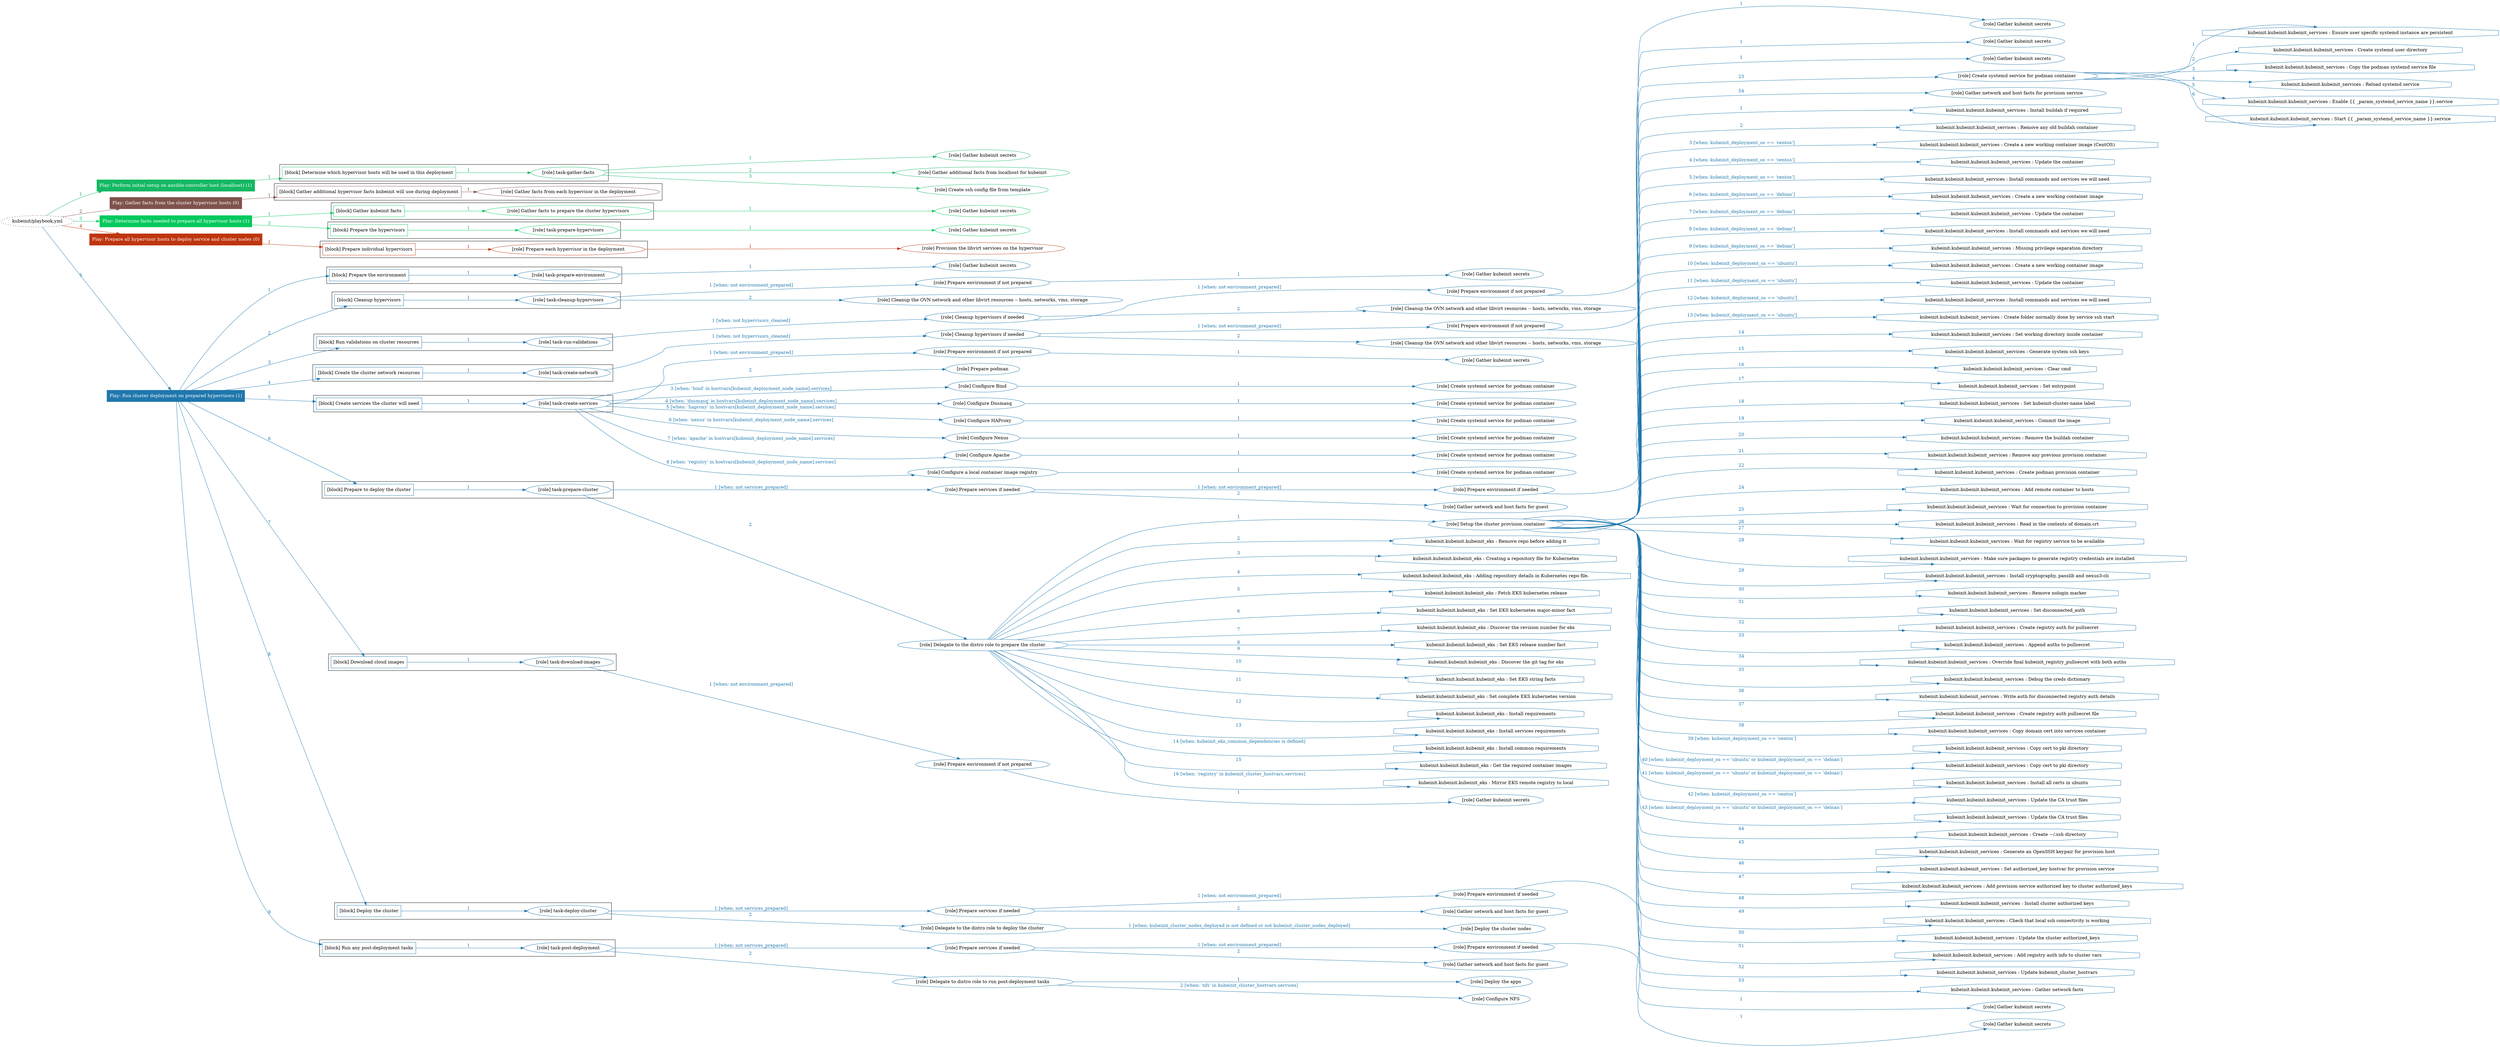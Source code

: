 digraph {
	graph [concentrate=true ordering=in rankdir=LR ratio=fill]
	edge [esep=5 sep=10]
	"kubeinit/playbook.yml" [URL="/home/runner/work/kubeinit/kubeinit/kubeinit/playbook.yml" id=playbook_6c6558c6 style=dotted]
	play_bfdd3cca [label="Play: Perform initial setup on ansible-controller host (localhost) (1)" URL="/home/runner/work/kubeinit/kubeinit/kubeinit/playbook.yml" color="#14b863" fontcolor="#ffffff" id=play_bfdd3cca shape=box style=filled tooltip=localhost]
	"kubeinit/playbook.yml" -> play_bfdd3cca [label="1 " color="#14b863" fontcolor="#14b863" id=edge_f150b1ae labeltooltip="1 " tooltip="1 "]
	subgraph "Gather kubeinit secrets" {
		role_b0319cf8 [label="[role] Gather kubeinit secrets" URL="/home/runner/.ansible/collections/ansible_collections/kubeinit/kubeinit/roles/kubeinit_prepare/tasks/build_hypervisors_group.yml" color="#14b863" id=role_b0319cf8 tooltip="Gather kubeinit secrets"]
	}
	subgraph "Gather additional facts from localhost for kubeinit" {
		role_6ba3cf99 [label="[role] Gather additional facts from localhost for kubeinit" URL="/home/runner/.ansible/collections/ansible_collections/kubeinit/kubeinit/roles/kubeinit_prepare/tasks/build_hypervisors_group.yml" color="#14b863" id=role_6ba3cf99 tooltip="Gather additional facts from localhost for kubeinit"]
	}
	subgraph "Create ssh config file from template" {
		role_2f372456 [label="[role] Create ssh config file from template" URL="/home/runner/.ansible/collections/ansible_collections/kubeinit/kubeinit/roles/kubeinit_prepare/tasks/build_hypervisors_group.yml" color="#14b863" id=role_2f372456 tooltip="Create ssh config file from template"]
	}
	subgraph "task-gather-facts" {
		role_e98e064c [label="[role] task-gather-facts" URL="/home/runner/work/kubeinit/kubeinit/kubeinit/playbook.yml" color="#14b863" id=role_e98e064c tooltip="task-gather-facts"]
		role_e98e064c -> role_b0319cf8 [label="1 " color="#14b863" fontcolor="#14b863" id=edge_11e2f8d9 labeltooltip="1 " tooltip="1 "]
		role_e98e064c -> role_6ba3cf99 [label="2 " color="#14b863" fontcolor="#14b863" id=edge_41de5121 labeltooltip="2 " tooltip="2 "]
		role_e98e064c -> role_2f372456 [label="3 " color="#14b863" fontcolor="#14b863" id=edge_1cc661a4 labeltooltip="3 " tooltip="3 "]
	}
	subgraph "Play: Perform initial setup on ansible-controller host (localhost) (1)" {
		play_bfdd3cca -> block_5dcab0a1 [label=1 color="#14b863" fontcolor="#14b863" id=edge_ff10682e labeltooltip=1 tooltip=1]
		subgraph cluster_block_5dcab0a1 {
			block_5dcab0a1 [label="[block] Determine which hypervisor hosts will be used in this deployment" URL="/home/runner/work/kubeinit/kubeinit/kubeinit/playbook.yml" color="#14b863" id=block_5dcab0a1 labeltooltip="Determine which hypervisor hosts will be used in this deployment" shape=box tooltip="Determine which hypervisor hosts will be used in this deployment"]
			block_5dcab0a1 -> role_e98e064c [label="1 " color="#14b863" fontcolor="#14b863" id=edge_c30c6b4e labeltooltip="1 " tooltip="1 "]
		}
	}
	play_3a121af6 [label="Play: Gather facts from the cluster hypervisor hosts (0)" URL="/home/runner/work/kubeinit/kubeinit/kubeinit/playbook.yml" color="#80524c" fontcolor="#ffffff" id=play_3a121af6 shape=box style=filled tooltip="Play: Gather facts from the cluster hypervisor hosts (0)"]
	"kubeinit/playbook.yml" -> play_3a121af6 [label="2 " color="#80524c" fontcolor="#80524c" id=edge_af00ea45 labeltooltip="2 " tooltip="2 "]
	subgraph "Gather facts from each hypervisor in the deployment" {
		role_88a287a9 [label="[role] Gather facts from each hypervisor in the deployment" URL="/home/runner/work/kubeinit/kubeinit/kubeinit/playbook.yml" color="#80524c" id=role_88a287a9 tooltip="Gather facts from each hypervisor in the deployment"]
	}
	subgraph "Play: Gather facts from the cluster hypervisor hosts (0)" {
		play_3a121af6 -> block_f827375c [label=1 color="#80524c" fontcolor="#80524c" id=edge_ab727936 labeltooltip=1 tooltip=1]
		subgraph cluster_block_f827375c {
			block_f827375c [label="[block] Gather additional hypervisor facts kubeinit will use during deployment" URL="/home/runner/work/kubeinit/kubeinit/kubeinit/playbook.yml" color="#80524c" id=block_f827375c labeltooltip="Gather additional hypervisor facts kubeinit will use during deployment" shape=box tooltip="Gather additional hypervisor facts kubeinit will use during deployment"]
			block_f827375c -> role_88a287a9 [label="1 " color="#80524c" fontcolor="#80524c" id=edge_3814cbdc labeltooltip="1 " tooltip="1 "]
		}
	}
	play_bbc77c27 [label="Play: Determine facts needed to prepare all hypervisor hosts (1)" URL="/home/runner/work/kubeinit/kubeinit/kubeinit/playbook.yml" color="#03c95d" fontcolor="#ffffff" id=play_bbc77c27 shape=box style=filled tooltip=localhost]
	"kubeinit/playbook.yml" -> play_bbc77c27 [label="3 " color="#03c95d" fontcolor="#03c95d" id=edge_6ce959c7 labeltooltip="3 " tooltip="3 "]
	subgraph "Gather kubeinit secrets" {
		role_771d43b4 [label="[role] Gather kubeinit secrets" URL="/home/runner/.ansible/collections/ansible_collections/kubeinit/kubeinit/roles/kubeinit_prepare/tasks/gather_kubeinit_facts.yml" color="#03c95d" id=role_771d43b4 tooltip="Gather kubeinit secrets"]
	}
	subgraph "Gather facts to prepare the cluster hypervisors" {
		role_30a2b13f [label="[role] Gather facts to prepare the cluster hypervisors" URL="/home/runner/work/kubeinit/kubeinit/kubeinit/playbook.yml" color="#03c95d" id=role_30a2b13f tooltip="Gather facts to prepare the cluster hypervisors"]
		role_30a2b13f -> role_771d43b4 [label="1 " color="#03c95d" fontcolor="#03c95d" id=edge_70bb219c labeltooltip="1 " tooltip="1 "]
	}
	subgraph "Gather kubeinit secrets" {
		role_435baf95 [label="[role] Gather kubeinit secrets" URL="/home/runner/.ansible/collections/ansible_collections/kubeinit/kubeinit/roles/kubeinit_prepare/tasks/gather_kubeinit_facts.yml" color="#03c95d" id=role_435baf95 tooltip="Gather kubeinit secrets"]
	}
	subgraph "task-prepare-hypervisors" {
		role_ad5db743 [label="[role] task-prepare-hypervisors" URL="/home/runner/work/kubeinit/kubeinit/kubeinit/playbook.yml" color="#03c95d" id=role_ad5db743 tooltip="task-prepare-hypervisors"]
		role_ad5db743 -> role_435baf95 [label="1 " color="#03c95d" fontcolor="#03c95d" id=edge_d85524aa labeltooltip="1 " tooltip="1 "]
	}
	subgraph "Play: Determine facts needed to prepare all hypervisor hosts (1)" {
		play_bbc77c27 -> block_360e3701 [label=1 color="#03c95d" fontcolor="#03c95d" id=edge_b077cfba labeltooltip=1 tooltip=1]
		subgraph cluster_block_360e3701 {
			block_360e3701 [label="[block] Gather kubeinit facts" URL="/home/runner/work/kubeinit/kubeinit/kubeinit/playbook.yml" color="#03c95d" id=block_360e3701 labeltooltip="Gather kubeinit facts" shape=box tooltip="Gather kubeinit facts"]
			block_360e3701 -> role_30a2b13f [label="1 " color="#03c95d" fontcolor="#03c95d" id=edge_77ddb6da labeltooltip="1 " tooltip="1 "]
		}
		play_bbc77c27 -> block_7dca29c7 [label=2 color="#03c95d" fontcolor="#03c95d" id=edge_339f92e1 labeltooltip=2 tooltip=2]
		subgraph cluster_block_7dca29c7 {
			block_7dca29c7 [label="[block] Prepare the hypervisors" URL="/home/runner/work/kubeinit/kubeinit/kubeinit/playbook.yml" color="#03c95d" id=block_7dca29c7 labeltooltip="Prepare the hypervisors" shape=box tooltip="Prepare the hypervisors"]
			block_7dca29c7 -> role_ad5db743 [label="1 " color="#03c95d" fontcolor="#03c95d" id=edge_a5d5b410 labeltooltip="1 " tooltip="1 "]
		}
	}
	play_e6e51615 [label="Play: Prepare all hypervisor hosts to deploy service and cluster nodes (0)" URL="/home/runner/work/kubeinit/kubeinit/kubeinit/playbook.yml" color="#be350e" fontcolor="#ffffff" id=play_e6e51615 shape=box style=filled tooltip="Play: Prepare all hypervisor hosts to deploy service and cluster nodes (0)"]
	"kubeinit/playbook.yml" -> play_e6e51615 [label="4 " color="#be350e" fontcolor="#be350e" id=edge_17252c5b labeltooltip="4 " tooltip="4 "]
	subgraph "Provision the libvirt services on the hypervisor" {
		role_32dc070a [label="[role] Provision the libvirt services on the hypervisor" URL="/home/runner/.ansible/collections/ansible_collections/kubeinit/kubeinit/roles/kubeinit_prepare/tasks/prepare_hypervisor.yml" color="#be350e" id=role_32dc070a tooltip="Provision the libvirt services on the hypervisor"]
	}
	subgraph "Prepare each hypervisor in the deployment" {
		role_26b54160 [label="[role] Prepare each hypervisor in the deployment" URL="/home/runner/work/kubeinit/kubeinit/kubeinit/playbook.yml" color="#be350e" id=role_26b54160 tooltip="Prepare each hypervisor in the deployment"]
		role_26b54160 -> role_32dc070a [label="1 " color="#be350e" fontcolor="#be350e" id=edge_7b1438ac labeltooltip="1 " tooltip="1 "]
	}
	subgraph "Play: Prepare all hypervisor hosts to deploy service and cluster nodes (0)" {
		play_e6e51615 -> block_aca89fb0 [label=1 color="#be350e" fontcolor="#be350e" id=edge_0ed49f6d labeltooltip=1 tooltip=1]
		subgraph cluster_block_aca89fb0 {
			block_aca89fb0 [label="[block] Prepare individual hypervisors" URL="/home/runner/work/kubeinit/kubeinit/kubeinit/playbook.yml" color="#be350e" id=block_aca89fb0 labeltooltip="Prepare individual hypervisors" shape=box tooltip="Prepare individual hypervisors"]
			block_aca89fb0 -> role_26b54160 [label="1 " color="#be350e" fontcolor="#be350e" id=edge_db368c93 labeltooltip="1 " tooltip="1 "]
		}
	}
	play_e8118871 [label="Play: Run cluster deployment on prepared hypervisors (1)" URL="/home/runner/work/kubeinit/kubeinit/kubeinit/playbook.yml" color="#1f77ad" fontcolor="#ffffff" id=play_e8118871 shape=box style=filled tooltip=localhost]
	"kubeinit/playbook.yml" -> play_e8118871 [label="5 " color="#1f77ad" fontcolor="#1f77ad" id=edge_6a05bb50 labeltooltip="5 " tooltip="5 "]
	subgraph "Gather kubeinit secrets" {
		role_422662ed [label="[role] Gather kubeinit secrets" URL="/home/runner/.ansible/collections/ansible_collections/kubeinit/kubeinit/roles/kubeinit_prepare/tasks/gather_kubeinit_facts.yml" color="#1f77ad" id=role_422662ed tooltip="Gather kubeinit secrets"]
	}
	subgraph "task-prepare-environment" {
		role_372f1e4e [label="[role] task-prepare-environment" URL="/home/runner/work/kubeinit/kubeinit/kubeinit/playbook.yml" color="#1f77ad" id=role_372f1e4e tooltip="task-prepare-environment"]
		role_372f1e4e -> role_422662ed [label="1 " color="#1f77ad" fontcolor="#1f77ad" id=edge_ab35deec labeltooltip="1 " tooltip="1 "]
	}
	subgraph "Gather kubeinit secrets" {
		role_6f9eb4fd [label="[role] Gather kubeinit secrets" URL="/home/runner/.ansible/collections/ansible_collections/kubeinit/kubeinit/roles/kubeinit_prepare/tasks/gather_kubeinit_facts.yml" color="#1f77ad" id=role_6f9eb4fd tooltip="Gather kubeinit secrets"]
	}
	subgraph "Prepare environment if not prepared" {
		role_b8e54e5c [label="[role] Prepare environment if not prepared" URL="/home/runner/.ansible/collections/ansible_collections/kubeinit/kubeinit/roles/kubeinit_prepare/tasks/cleanup_hypervisors.yml" color="#1f77ad" id=role_b8e54e5c tooltip="Prepare environment if not prepared"]
		role_b8e54e5c -> role_6f9eb4fd [label="1 " color="#1f77ad" fontcolor="#1f77ad" id=edge_b962029e labeltooltip="1 " tooltip="1 "]
	}
	subgraph "Cleanup the OVN network and other libvirt resources -- hosts, networks, vms, storage" {
		role_c71cf289 [label="[role] Cleanup the OVN network and other libvirt resources -- hosts, networks, vms, storage" URL="/home/runner/.ansible/collections/ansible_collections/kubeinit/kubeinit/roles/kubeinit_prepare/tasks/cleanup_hypervisors.yml" color="#1f77ad" id=role_c71cf289 tooltip="Cleanup the OVN network and other libvirt resources -- hosts, networks, vms, storage"]
	}
	subgraph "task-cleanup-hypervisors" {
		role_e1464794 [label="[role] task-cleanup-hypervisors" URL="/home/runner/work/kubeinit/kubeinit/kubeinit/playbook.yml" color="#1f77ad" id=role_e1464794 tooltip="task-cleanup-hypervisors"]
		role_e1464794 -> role_b8e54e5c [label="1 [when: not environment_prepared]" color="#1f77ad" fontcolor="#1f77ad" id=edge_c1e5fab1 labeltooltip="1 [when: not environment_prepared]" tooltip="1 [when: not environment_prepared]"]
		role_e1464794 -> role_c71cf289 [label="2 " color="#1f77ad" fontcolor="#1f77ad" id=edge_63bc1435 labeltooltip="2 " tooltip="2 "]
	}
	subgraph "Gather kubeinit secrets" {
		role_b983d553 [label="[role] Gather kubeinit secrets" URL="/home/runner/.ansible/collections/ansible_collections/kubeinit/kubeinit/roles/kubeinit_prepare/tasks/gather_kubeinit_facts.yml" color="#1f77ad" id=role_b983d553 tooltip="Gather kubeinit secrets"]
	}
	subgraph "Prepare environment if not prepared" {
		role_4a1cb2c7 [label="[role] Prepare environment if not prepared" URL="/home/runner/.ansible/collections/ansible_collections/kubeinit/kubeinit/roles/kubeinit_prepare/tasks/cleanup_hypervisors.yml" color="#1f77ad" id=role_4a1cb2c7 tooltip="Prepare environment if not prepared"]
		role_4a1cb2c7 -> role_b983d553 [label="1 " color="#1f77ad" fontcolor="#1f77ad" id=edge_4a30d587 labeltooltip="1 " tooltip="1 "]
	}
	subgraph "Cleanup the OVN network and other libvirt resources -- hosts, networks, vms, storage" {
		role_a9423753 [label="[role] Cleanup the OVN network and other libvirt resources -- hosts, networks, vms, storage" URL="/home/runner/.ansible/collections/ansible_collections/kubeinit/kubeinit/roles/kubeinit_prepare/tasks/cleanup_hypervisors.yml" color="#1f77ad" id=role_a9423753 tooltip="Cleanup the OVN network and other libvirt resources -- hosts, networks, vms, storage"]
	}
	subgraph "Cleanup hypervisors if needed" {
		role_d2b2a847 [label="[role] Cleanup hypervisors if needed" URL="/home/runner/.ansible/collections/ansible_collections/kubeinit/kubeinit/roles/kubeinit_validations/tasks/main.yml" color="#1f77ad" id=role_d2b2a847 tooltip="Cleanup hypervisors if needed"]
		role_d2b2a847 -> role_4a1cb2c7 [label="1 [when: not environment_prepared]" color="#1f77ad" fontcolor="#1f77ad" id=edge_e61808e9 labeltooltip="1 [when: not environment_prepared]" tooltip="1 [when: not environment_prepared]"]
		role_d2b2a847 -> role_a9423753 [label="2 " color="#1f77ad" fontcolor="#1f77ad" id=edge_afd1a5f0 labeltooltip="2 " tooltip="2 "]
	}
	subgraph "task-run-validations" {
		role_89075641 [label="[role] task-run-validations" URL="/home/runner/work/kubeinit/kubeinit/kubeinit/playbook.yml" color="#1f77ad" id=role_89075641 tooltip="task-run-validations"]
		role_89075641 -> role_d2b2a847 [label="1 [when: not hypervisors_cleaned]" color="#1f77ad" fontcolor="#1f77ad" id=edge_256caa9a labeltooltip="1 [when: not hypervisors_cleaned]" tooltip="1 [when: not hypervisors_cleaned]"]
	}
	subgraph "Gather kubeinit secrets" {
		role_cd84a2bc [label="[role] Gather kubeinit secrets" URL="/home/runner/.ansible/collections/ansible_collections/kubeinit/kubeinit/roles/kubeinit_prepare/tasks/gather_kubeinit_facts.yml" color="#1f77ad" id=role_cd84a2bc tooltip="Gather kubeinit secrets"]
	}
	subgraph "Prepare environment if not prepared" {
		role_feda5e63 [label="[role] Prepare environment if not prepared" URL="/home/runner/.ansible/collections/ansible_collections/kubeinit/kubeinit/roles/kubeinit_prepare/tasks/cleanup_hypervisors.yml" color="#1f77ad" id=role_feda5e63 tooltip="Prepare environment if not prepared"]
		role_feda5e63 -> role_cd84a2bc [label="1 " color="#1f77ad" fontcolor="#1f77ad" id=edge_81359afa labeltooltip="1 " tooltip="1 "]
	}
	subgraph "Cleanup the OVN network and other libvirt resources -- hosts, networks, vms, storage" {
		role_72cc54d4 [label="[role] Cleanup the OVN network and other libvirt resources -- hosts, networks, vms, storage" URL="/home/runner/.ansible/collections/ansible_collections/kubeinit/kubeinit/roles/kubeinit_prepare/tasks/cleanup_hypervisors.yml" color="#1f77ad" id=role_72cc54d4 tooltip="Cleanup the OVN network and other libvirt resources -- hosts, networks, vms, storage"]
	}
	subgraph "Cleanup hypervisors if needed" {
		role_1683244e [label="[role] Cleanup hypervisors if needed" URL="/home/runner/.ansible/collections/ansible_collections/kubeinit/kubeinit/roles/kubeinit_libvirt/tasks/create_network.yml" color="#1f77ad" id=role_1683244e tooltip="Cleanup hypervisors if needed"]
		role_1683244e -> role_feda5e63 [label="1 [when: not environment_prepared]" color="#1f77ad" fontcolor="#1f77ad" id=edge_b25bb79e labeltooltip="1 [when: not environment_prepared]" tooltip="1 [when: not environment_prepared]"]
		role_1683244e -> role_72cc54d4 [label="2 " color="#1f77ad" fontcolor="#1f77ad" id=edge_86e4a051 labeltooltip="2 " tooltip="2 "]
	}
	subgraph "task-create-network" {
		role_766ee636 [label="[role] task-create-network" URL="/home/runner/work/kubeinit/kubeinit/kubeinit/playbook.yml" color="#1f77ad" id=role_766ee636 tooltip="task-create-network"]
		role_766ee636 -> role_1683244e [label="1 [when: not hypervisors_cleaned]" color="#1f77ad" fontcolor="#1f77ad" id=edge_e149ab10 labeltooltip="1 [when: not hypervisors_cleaned]" tooltip="1 [when: not hypervisors_cleaned]"]
	}
	subgraph "Gather kubeinit secrets" {
		role_f05bb343 [label="[role] Gather kubeinit secrets" URL="/home/runner/.ansible/collections/ansible_collections/kubeinit/kubeinit/roles/kubeinit_prepare/tasks/gather_kubeinit_facts.yml" color="#1f77ad" id=role_f05bb343 tooltip="Gather kubeinit secrets"]
	}
	subgraph "Prepare environment if not prepared" {
		role_44a4fa1e [label="[role] Prepare environment if not prepared" URL="/home/runner/.ansible/collections/ansible_collections/kubeinit/kubeinit/roles/kubeinit_services/tasks/main.yml" color="#1f77ad" id=role_44a4fa1e tooltip="Prepare environment if not prepared"]
		role_44a4fa1e -> role_f05bb343 [label="1 " color="#1f77ad" fontcolor="#1f77ad" id=edge_a355651f labeltooltip="1 " tooltip="1 "]
	}
	subgraph "Prepare podman" {
		role_523bba6a [label="[role] Prepare podman" URL="/home/runner/.ansible/collections/ansible_collections/kubeinit/kubeinit/roles/kubeinit_services/tasks/00_create_service_pod.yml" color="#1f77ad" id=role_523bba6a tooltip="Prepare podman"]
	}
	subgraph "Create systemd service for podman container" {
		role_0c0a8ab3 [label="[role] Create systemd service for podman container" URL="/home/runner/.ansible/collections/ansible_collections/kubeinit/kubeinit/roles/kubeinit_bind/tasks/main.yml" color="#1f77ad" id=role_0c0a8ab3 tooltip="Create systemd service for podman container"]
	}
	subgraph "Configure Bind" {
		role_49e823cb [label="[role] Configure Bind" URL="/home/runner/.ansible/collections/ansible_collections/kubeinit/kubeinit/roles/kubeinit_services/tasks/start_services_containers.yml" color="#1f77ad" id=role_49e823cb tooltip="Configure Bind"]
		role_49e823cb -> role_0c0a8ab3 [label="1 " color="#1f77ad" fontcolor="#1f77ad" id=edge_05a563c1 labeltooltip="1 " tooltip="1 "]
	}
	subgraph "Create systemd service for podman container" {
		role_bbfa8d06 [label="[role] Create systemd service for podman container" URL="/home/runner/.ansible/collections/ansible_collections/kubeinit/kubeinit/roles/kubeinit_dnsmasq/tasks/main.yml" color="#1f77ad" id=role_bbfa8d06 tooltip="Create systemd service for podman container"]
	}
	subgraph "Configure Dnsmasq" {
		role_fc5cd9d2 [label="[role] Configure Dnsmasq" URL="/home/runner/.ansible/collections/ansible_collections/kubeinit/kubeinit/roles/kubeinit_services/tasks/start_services_containers.yml" color="#1f77ad" id=role_fc5cd9d2 tooltip="Configure Dnsmasq"]
		role_fc5cd9d2 -> role_bbfa8d06 [label="1 " color="#1f77ad" fontcolor="#1f77ad" id=edge_c1e05142 labeltooltip="1 " tooltip="1 "]
	}
	subgraph "Create systemd service for podman container" {
		role_cb7228b1 [label="[role] Create systemd service for podman container" URL="/home/runner/.ansible/collections/ansible_collections/kubeinit/kubeinit/roles/kubeinit_haproxy/tasks/main.yml" color="#1f77ad" id=role_cb7228b1 tooltip="Create systemd service for podman container"]
	}
	subgraph "Configure HAProxy" {
		role_ff04c18d [label="[role] Configure HAProxy" URL="/home/runner/.ansible/collections/ansible_collections/kubeinit/kubeinit/roles/kubeinit_services/tasks/start_services_containers.yml" color="#1f77ad" id=role_ff04c18d tooltip="Configure HAProxy"]
		role_ff04c18d -> role_cb7228b1 [label="1 " color="#1f77ad" fontcolor="#1f77ad" id=edge_cde73c3d labeltooltip="1 " tooltip="1 "]
	}
	subgraph "Create systemd service for podman container" {
		role_ea88793b [label="[role] Create systemd service for podman container" URL="/home/runner/.ansible/collections/ansible_collections/kubeinit/kubeinit/roles/kubeinit_nexus/tasks/main.yml" color="#1f77ad" id=role_ea88793b tooltip="Create systemd service for podman container"]
	}
	subgraph "Configure Nexus" {
		role_43ad6fb9 [label="[role] Configure Nexus" URL="/home/runner/.ansible/collections/ansible_collections/kubeinit/kubeinit/roles/kubeinit_services/tasks/start_services_containers.yml" color="#1f77ad" id=role_43ad6fb9 tooltip="Configure Nexus"]
		role_43ad6fb9 -> role_ea88793b [label="1 " color="#1f77ad" fontcolor="#1f77ad" id=edge_fafd66e2 labeltooltip="1 " tooltip="1 "]
	}
	subgraph "Create systemd service for podman container" {
		role_8bb3bb72 [label="[role] Create systemd service for podman container" URL="/home/runner/.ansible/collections/ansible_collections/kubeinit/kubeinit/roles/kubeinit_apache/tasks/main.yml" color="#1f77ad" id=role_8bb3bb72 tooltip="Create systemd service for podman container"]
	}
	subgraph "Configure Apache" {
		role_a6568fc9 [label="[role] Configure Apache" URL="/home/runner/.ansible/collections/ansible_collections/kubeinit/kubeinit/roles/kubeinit_services/tasks/start_services_containers.yml" color="#1f77ad" id=role_a6568fc9 tooltip="Configure Apache"]
		role_a6568fc9 -> role_8bb3bb72 [label="1 " color="#1f77ad" fontcolor="#1f77ad" id=edge_9a9ce87c labeltooltip="1 " tooltip="1 "]
	}
	subgraph "Create systemd service for podman container" {
		role_8269be8c [label="[role] Create systemd service for podman container" URL="/home/runner/.ansible/collections/ansible_collections/kubeinit/kubeinit/roles/kubeinit_registry/tasks/main.yml" color="#1f77ad" id=role_8269be8c tooltip="Create systemd service for podman container"]
	}
	subgraph "Configure a local container image registry" {
		role_4c2be5b4 [label="[role] Configure a local container image registry" URL="/home/runner/.ansible/collections/ansible_collections/kubeinit/kubeinit/roles/kubeinit_services/tasks/start_services_containers.yml" color="#1f77ad" id=role_4c2be5b4 tooltip="Configure a local container image registry"]
		role_4c2be5b4 -> role_8269be8c [label="1 " color="#1f77ad" fontcolor="#1f77ad" id=edge_9cc9a3d4 labeltooltip="1 " tooltip="1 "]
	}
	subgraph "task-create-services" {
		role_771adae2 [label="[role] task-create-services" URL="/home/runner/work/kubeinit/kubeinit/kubeinit/playbook.yml" color="#1f77ad" id=role_771adae2 tooltip="task-create-services"]
		role_771adae2 -> role_44a4fa1e [label="1 [when: not environment_prepared]" color="#1f77ad" fontcolor="#1f77ad" id=edge_7f9d7db9 labeltooltip="1 [when: not environment_prepared]" tooltip="1 [when: not environment_prepared]"]
		role_771adae2 -> role_523bba6a [label="2 " color="#1f77ad" fontcolor="#1f77ad" id=edge_65317fba labeltooltip="2 " tooltip="2 "]
		role_771adae2 -> role_49e823cb [label="3 [when: 'bind' in hostvars[kubeinit_deployment_node_name].services]" color="#1f77ad" fontcolor="#1f77ad" id=edge_46b433fb labeltooltip="3 [when: 'bind' in hostvars[kubeinit_deployment_node_name].services]" tooltip="3 [when: 'bind' in hostvars[kubeinit_deployment_node_name].services]"]
		role_771adae2 -> role_fc5cd9d2 [label="4 [when: 'dnsmasq' in hostvars[kubeinit_deployment_node_name].services]" color="#1f77ad" fontcolor="#1f77ad" id=edge_27bb8f5b labeltooltip="4 [when: 'dnsmasq' in hostvars[kubeinit_deployment_node_name].services]" tooltip="4 [when: 'dnsmasq' in hostvars[kubeinit_deployment_node_name].services]"]
		role_771adae2 -> role_ff04c18d [label="5 [when: 'haproxy' in hostvars[kubeinit_deployment_node_name].services]" color="#1f77ad" fontcolor="#1f77ad" id=edge_89d79cfe labeltooltip="5 [when: 'haproxy' in hostvars[kubeinit_deployment_node_name].services]" tooltip="5 [when: 'haproxy' in hostvars[kubeinit_deployment_node_name].services]"]
		role_771adae2 -> role_43ad6fb9 [label="6 [when: 'nexus' in hostvars[kubeinit_deployment_node_name].services]" color="#1f77ad" fontcolor="#1f77ad" id=edge_5e80fcca labeltooltip="6 [when: 'nexus' in hostvars[kubeinit_deployment_node_name].services]" tooltip="6 [when: 'nexus' in hostvars[kubeinit_deployment_node_name].services]"]
		role_771adae2 -> role_a6568fc9 [label="7 [when: 'apache' in hostvars[kubeinit_deployment_node_name].services]" color="#1f77ad" fontcolor="#1f77ad" id=edge_227c9d0e labeltooltip="7 [when: 'apache' in hostvars[kubeinit_deployment_node_name].services]" tooltip="7 [when: 'apache' in hostvars[kubeinit_deployment_node_name].services]"]
		role_771adae2 -> role_4c2be5b4 [label="8 [when: 'registry' in hostvars[kubeinit_deployment_node_name].services]" color="#1f77ad" fontcolor="#1f77ad" id=edge_23a01b5b labeltooltip="8 [when: 'registry' in hostvars[kubeinit_deployment_node_name].services]" tooltip="8 [when: 'registry' in hostvars[kubeinit_deployment_node_name].services]"]
	}
	subgraph "Gather kubeinit secrets" {
		role_8eec58b3 [label="[role] Gather kubeinit secrets" URL="/home/runner/.ansible/collections/ansible_collections/kubeinit/kubeinit/roles/kubeinit_prepare/tasks/gather_kubeinit_facts.yml" color="#1f77ad" id=role_8eec58b3 tooltip="Gather kubeinit secrets"]
	}
	subgraph "Prepare environment if needed" {
		role_ad1e5d34 [label="[role] Prepare environment if needed" URL="/home/runner/.ansible/collections/ansible_collections/kubeinit/kubeinit/roles/kubeinit_services/tasks/prepare_services.yml" color="#1f77ad" id=role_ad1e5d34 tooltip="Prepare environment if needed"]
		role_ad1e5d34 -> role_8eec58b3 [label="1 " color="#1f77ad" fontcolor="#1f77ad" id=edge_1213f2ea labeltooltip="1 " tooltip="1 "]
	}
	subgraph "Gather network and host facts for guest" {
		role_bd6d2ef1 [label="[role] Gather network and host facts for guest" URL="/home/runner/.ansible/collections/ansible_collections/kubeinit/kubeinit/roles/kubeinit_services/tasks/prepare_services.yml" color="#1f77ad" id=role_bd6d2ef1 tooltip="Gather network and host facts for guest"]
	}
	subgraph "Prepare services if needed" {
		role_93088dfd [label="[role] Prepare services if needed" URL="/home/runner/.ansible/collections/ansible_collections/kubeinit/kubeinit/roles/kubeinit_prepare/tasks/prepare_cluster.yml" color="#1f77ad" id=role_93088dfd tooltip="Prepare services if needed"]
		role_93088dfd -> role_ad1e5d34 [label="1 [when: not environment_prepared]" color="#1f77ad" fontcolor="#1f77ad" id=edge_d7f8767c labeltooltip="1 [when: not environment_prepared]" tooltip="1 [when: not environment_prepared]"]
		role_93088dfd -> role_bd6d2ef1 [label="2 " color="#1f77ad" fontcolor="#1f77ad" id=edge_5161ae15 labeltooltip="2 " tooltip="2 "]
	}
	subgraph "Create systemd service for podman container" {
		role_df778c03 [label="[role] Create systemd service for podman container" URL="/home/runner/.ansible/collections/ansible_collections/kubeinit/kubeinit/roles/kubeinit_services/tasks/create_provision_container.yml" color="#1f77ad" id=role_df778c03 tooltip="Create systemd service for podman container"]
		task_2f605c30 [label="kubeinit.kubeinit.kubeinit_services : Ensure user specific systemd instance are persistent" URL="/home/runner/.ansible/collections/ansible_collections/kubeinit/kubeinit/roles/kubeinit_services/tasks/create_managed_service.yml" color="#1f77ad" id=task_2f605c30 shape=octagon tooltip="kubeinit.kubeinit.kubeinit_services : Ensure user specific systemd instance are persistent"]
		role_df778c03 -> task_2f605c30 [label="1 " color="#1f77ad" fontcolor="#1f77ad" id=edge_8cde2a0c labeltooltip="1 " tooltip="1 "]
		task_95f8098a [label="kubeinit.kubeinit.kubeinit_services : Create systemd user directory" URL="/home/runner/.ansible/collections/ansible_collections/kubeinit/kubeinit/roles/kubeinit_services/tasks/create_managed_service.yml" color="#1f77ad" id=task_95f8098a shape=octagon tooltip="kubeinit.kubeinit.kubeinit_services : Create systemd user directory"]
		role_df778c03 -> task_95f8098a [label="2 " color="#1f77ad" fontcolor="#1f77ad" id=edge_8504bc1a labeltooltip="2 " tooltip="2 "]
		task_bed430b7 [label="kubeinit.kubeinit.kubeinit_services : Copy the podman systemd service file" URL="/home/runner/.ansible/collections/ansible_collections/kubeinit/kubeinit/roles/kubeinit_services/tasks/create_managed_service.yml" color="#1f77ad" id=task_bed430b7 shape=octagon tooltip="kubeinit.kubeinit.kubeinit_services : Copy the podman systemd service file"]
		role_df778c03 -> task_bed430b7 [label="3 " color="#1f77ad" fontcolor="#1f77ad" id=edge_bd7703e2 labeltooltip="3 " tooltip="3 "]
		task_859c04c8 [label="kubeinit.kubeinit.kubeinit_services : Reload systemd service" URL="/home/runner/.ansible/collections/ansible_collections/kubeinit/kubeinit/roles/kubeinit_services/tasks/create_managed_service.yml" color="#1f77ad" id=task_859c04c8 shape=octagon tooltip="kubeinit.kubeinit.kubeinit_services : Reload systemd service"]
		role_df778c03 -> task_859c04c8 [label="4 " color="#1f77ad" fontcolor="#1f77ad" id=edge_66453ff2 labeltooltip="4 " tooltip="4 "]
		task_af77f6c9 [label="kubeinit.kubeinit.kubeinit_services : Enable {{ _param_systemd_service_name }}.service" URL="/home/runner/.ansible/collections/ansible_collections/kubeinit/kubeinit/roles/kubeinit_services/tasks/create_managed_service.yml" color="#1f77ad" id=task_af77f6c9 shape=octagon tooltip="kubeinit.kubeinit.kubeinit_services : Enable {{ _param_systemd_service_name }}.service"]
		role_df778c03 -> task_af77f6c9 [label="5 " color="#1f77ad" fontcolor="#1f77ad" id=edge_ec6c9e8e labeltooltip="5 " tooltip="5 "]
		task_66651e99 [label="kubeinit.kubeinit.kubeinit_services : Start {{ _param_systemd_service_name }}.service" URL="/home/runner/.ansible/collections/ansible_collections/kubeinit/kubeinit/roles/kubeinit_services/tasks/create_managed_service.yml" color="#1f77ad" id=task_66651e99 shape=octagon tooltip="kubeinit.kubeinit.kubeinit_services : Start {{ _param_systemd_service_name }}.service"]
		role_df778c03 -> task_66651e99 [label="6 " color="#1f77ad" fontcolor="#1f77ad" id=edge_36cfd760 labeltooltip="6 " tooltip="6 "]
	}
	subgraph "Gather network and host facts for provision service" {
		role_4e783ce9 [label="[role] Gather network and host facts for provision service" URL="/home/runner/.ansible/collections/ansible_collections/kubeinit/kubeinit/roles/kubeinit_services/tasks/create_provision_container.yml" color="#1f77ad" id=role_4e783ce9 tooltip="Gather network and host facts for provision service"]
	}
	subgraph "Setup the cluster provision container" {
		role_e88ad8c8 [label="[role] Setup the cluster provision container" URL="/home/runner/.ansible/collections/ansible_collections/kubeinit/kubeinit/roles/kubeinit_eks/tasks/prepare_cluster.yml" color="#1f77ad" id=role_e88ad8c8 tooltip="Setup the cluster provision container"]
		task_74ef8637 [label="kubeinit.kubeinit.kubeinit_services : Install buildah if required" URL="/home/runner/.ansible/collections/ansible_collections/kubeinit/kubeinit/roles/kubeinit_services/tasks/create_provision_container.yml" color="#1f77ad" id=task_74ef8637 shape=octagon tooltip="kubeinit.kubeinit.kubeinit_services : Install buildah if required"]
		role_e88ad8c8 -> task_74ef8637 [label="1 " color="#1f77ad" fontcolor="#1f77ad" id=edge_bf4c8b50 labeltooltip="1 " tooltip="1 "]
		task_f69a9576 [label="kubeinit.kubeinit.kubeinit_services : Remove any old buildah container" URL="/home/runner/.ansible/collections/ansible_collections/kubeinit/kubeinit/roles/kubeinit_services/tasks/create_provision_container.yml" color="#1f77ad" id=task_f69a9576 shape=octagon tooltip="kubeinit.kubeinit.kubeinit_services : Remove any old buildah container"]
		role_e88ad8c8 -> task_f69a9576 [label="2 " color="#1f77ad" fontcolor="#1f77ad" id=edge_6916788b labeltooltip="2 " tooltip="2 "]
		task_cda48f93 [label="kubeinit.kubeinit.kubeinit_services : Create a new working container image (CentOS)" URL="/home/runner/.ansible/collections/ansible_collections/kubeinit/kubeinit/roles/kubeinit_services/tasks/create_provision_container.yml" color="#1f77ad" id=task_cda48f93 shape=octagon tooltip="kubeinit.kubeinit.kubeinit_services : Create a new working container image (CentOS)"]
		role_e88ad8c8 -> task_cda48f93 [label="3 [when: kubeinit_deployment_os == 'centos']" color="#1f77ad" fontcolor="#1f77ad" id=edge_0a86abc9 labeltooltip="3 [when: kubeinit_deployment_os == 'centos']" tooltip="3 [when: kubeinit_deployment_os == 'centos']"]
		task_1ce38855 [label="kubeinit.kubeinit.kubeinit_services : Update the container" URL="/home/runner/.ansible/collections/ansible_collections/kubeinit/kubeinit/roles/kubeinit_services/tasks/create_provision_container.yml" color="#1f77ad" id=task_1ce38855 shape=octagon tooltip="kubeinit.kubeinit.kubeinit_services : Update the container"]
		role_e88ad8c8 -> task_1ce38855 [label="4 [when: kubeinit_deployment_os == 'centos']" color="#1f77ad" fontcolor="#1f77ad" id=edge_08b92408 labeltooltip="4 [when: kubeinit_deployment_os == 'centos']" tooltip="4 [when: kubeinit_deployment_os == 'centos']"]
		task_c0522621 [label="kubeinit.kubeinit.kubeinit_services : Install commands and services we will need" URL="/home/runner/.ansible/collections/ansible_collections/kubeinit/kubeinit/roles/kubeinit_services/tasks/create_provision_container.yml" color="#1f77ad" id=task_c0522621 shape=octagon tooltip="kubeinit.kubeinit.kubeinit_services : Install commands and services we will need"]
		role_e88ad8c8 -> task_c0522621 [label="5 [when: kubeinit_deployment_os == 'centos']" color="#1f77ad" fontcolor="#1f77ad" id=edge_cd2492ea labeltooltip="5 [when: kubeinit_deployment_os == 'centos']" tooltip="5 [when: kubeinit_deployment_os == 'centos']"]
		task_ab3db3d4 [label="kubeinit.kubeinit.kubeinit_services : Create a new working container image" URL="/home/runner/.ansible/collections/ansible_collections/kubeinit/kubeinit/roles/kubeinit_services/tasks/create_provision_container.yml" color="#1f77ad" id=task_ab3db3d4 shape=octagon tooltip="kubeinit.kubeinit.kubeinit_services : Create a new working container image"]
		role_e88ad8c8 -> task_ab3db3d4 [label="6 [when: kubeinit_deployment_os == 'debian']" color="#1f77ad" fontcolor="#1f77ad" id=edge_796c9d06 labeltooltip="6 [when: kubeinit_deployment_os == 'debian']" tooltip="6 [when: kubeinit_deployment_os == 'debian']"]
		task_69b1ae3b [label="kubeinit.kubeinit.kubeinit_services : Update the container" URL="/home/runner/.ansible/collections/ansible_collections/kubeinit/kubeinit/roles/kubeinit_services/tasks/create_provision_container.yml" color="#1f77ad" id=task_69b1ae3b shape=octagon tooltip="kubeinit.kubeinit.kubeinit_services : Update the container"]
		role_e88ad8c8 -> task_69b1ae3b [label="7 [when: kubeinit_deployment_os == 'debian']" color="#1f77ad" fontcolor="#1f77ad" id=edge_a95b533e labeltooltip="7 [when: kubeinit_deployment_os == 'debian']" tooltip="7 [when: kubeinit_deployment_os == 'debian']"]
		task_7832d8f3 [label="kubeinit.kubeinit.kubeinit_services : Install commands and services we will need" URL="/home/runner/.ansible/collections/ansible_collections/kubeinit/kubeinit/roles/kubeinit_services/tasks/create_provision_container.yml" color="#1f77ad" id=task_7832d8f3 shape=octagon tooltip="kubeinit.kubeinit.kubeinit_services : Install commands and services we will need"]
		role_e88ad8c8 -> task_7832d8f3 [label="8 [when: kubeinit_deployment_os == 'debian']" color="#1f77ad" fontcolor="#1f77ad" id=edge_b9d7b354 labeltooltip="8 [when: kubeinit_deployment_os == 'debian']" tooltip="8 [when: kubeinit_deployment_os == 'debian']"]
		task_8075ccc3 [label="kubeinit.kubeinit.kubeinit_services : Missing privilege separation directory" URL="/home/runner/.ansible/collections/ansible_collections/kubeinit/kubeinit/roles/kubeinit_services/tasks/create_provision_container.yml" color="#1f77ad" id=task_8075ccc3 shape=octagon tooltip="kubeinit.kubeinit.kubeinit_services : Missing privilege separation directory"]
		role_e88ad8c8 -> task_8075ccc3 [label="9 [when: kubeinit_deployment_os == 'debian']" color="#1f77ad" fontcolor="#1f77ad" id=edge_e94175a6 labeltooltip="9 [when: kubeinit_deployment_os == 'debian']" tooltip="9 [when: kubeinit_deployment_os == 'debian']"]
		task_7876bb33 [label="kubeinit.kubeinit.kubeinit_services : Create a new working container image" URL="/home/runner/.ansible/collections/ansible_collections/kubeinit/kubeinit/roles/kubeinit_services/tasks/create_provision_container.yml" color="#1f77ad" id=task_7876bb33 shape=octagon tooltip="kubeinit.kubeinit.kubeinit_services : Create a new working container image"]
		role_e88ad8c8 -> task_7876bb33 [label="10 [when: kubeinit_deployment_os == 'ubuntu']" color="#1f77ad" fontcolor="#1f77ad" id=edge_0f3d3809 labeltooltip="10 [when: kubeinit_deployment_os == 'ubuntu']" tooltip="10 [when: kubeinit_deployment_os == 'ubuntu']"]
		task_f7d147a3 [label="kubeinit.kubeinit.kubeinit_services : Update the container" URL="/home/runner/.ansible/collections/ansible_collections/kubeinit/kubeinit/roles/kubeinit_services/tasks/create_provision_container.yml" color="#1f77ad" id=task_f7d147a3 shape=octagon tooltip="kubeinit.kubeinit.kubeinit_services : Update the container"]
		role_e88ad8c8 -> task_f7d147a3 [label="11 [when: kubeinit_deployment_os == 'ubuntu']" color="#1f77ad" fontcolor="#1f77ad" id=edge_023ffe90 labeltooltip="11 [when: kubeinit_deployment_os == 'ubuntu']" tooltip="11 [when: kubeinit_deployment_os == 'ubuntu']"]
		task_73e606f0 [label="kubeinit.kubeinit.kubeinit_services : Install commands and services we will need" URL="/home/runner/.ansible/collections/ansible_collections/kubeinit/kubeinit/roles/kubeinit_services/tasks/create_provision_container.yml" color="#1f77ad" id=task_73e606f0 shape=octagon tooltip="kubeinit.kubeinit.kubeinit_services : Install commands and services we will need"]
		role_e88ad8c8 -> task_73e606f0 [label="12 [when: kubeinit_deployment_os == 'ubuntu']" color="#1f77ad" fontcolor="#1f77ad" id=edge_3f936cfe labeltooltip="12 [when: kubeinit_deployment_os == 'ubuntu']" tooltip="12 [when: kubeinit_deployment_os == 'ubuntu']"]
		task_87e2e1c5 [label="kubeinit.kubeinit.kubeinit_services : Create folder normally done by service ssh start" URL="/home/runner/.ansible/collections/ansible_collections/kubeinit/kubeinit/roles/kubeinit_services/tasks/create_provision_container.yml" color="#1f77ad" id=task_87e2e1c5 shape=octagon tooltip="kubeinit.kubeinit.kubeinit_services : Create folder normally done by service ssh start"]
		role_e88ad8c8 -> task_87e2e1c5 [label="13 [when: kubeinit_deployment_os == 'ubuntu']" color="#1f77ad" fontcolor="#1f77ad" id=edge_c1f62e6a labeltooltip="13 [when: kubeinit_deployment_os == 'ubuntu']" tooltip="13 [when: kubeinit_deployment_os == 'ubuntu']"]
		task_f008b0ae [label="kubeinit.kubeinit.kubeinit_services : Set working directory inside container" URL="/home/runner/.ansible/collections/ansible_collections/kubeinit/kubeinit/roles/kubeinit_services/tasks/create_provision_container.yml" color="#1f77ad" id=task_f008b0ae shape=octagon tooltip="kubeinit.kubeinit.kubeinit_services : Set working directory inside container"]
		role_e88ad8c8 -> task_f008b0ae [label="14 " color="#1f77ad" fontcolor="#1f77ad" id=edge_13678820 labeltooltip="14 " tooltip="14 "]
		task_20d6526f [label="kubeinit.kubeinit.kubeinit_services : Generate system ssh keys" URL="/home/runner/.ansible/collections/ansible_collections/kubeinit/kubeinit/roles/kubeinit_services/tasks/create_provision_container.yml" color="#1f77ad" id=task_20d6526f shape=octagon tooltip="kubeinit.kubeinit.kubeinit_services : Generate system ssh keys"]
		role_e88ad8c8 -> task_20d6526f [label="15 " color="#1f77ad" fontcolor="#1f77ad" id=edge_2ef75440 labeltooltip="15 " tooltip="15 "]
		task_dc760cbf [label="kubeinit.kubeinit.kubeinit_services : Clear cmd" URL="/home/runner/.ansible/collections/ansible_collections/kubeinit/kubeinit/roles/kubeinit_services/tasks/create_provision_container.yml" color="#1f77ad" id=task_dc760cbf shape=octagon tooltip="kubeinit.kubeinit.kubeinit_services : Clear cmd"]
		role_e88ad8c8 -> task_dc760cbf [label="16 " color="#1f77ad" fontcolor="#1f77ad" id=edge_9c0a59d2 labeltooltip="16 " tooltip="16 "]
		task_8f64560c [label="kubeinit.kubeinit.kubeinit_services : Set entrypoint" URL="/home/runner/.ansible/collections/ansible_collections/kubeinit/kubeinit/roles/kubeinit_services/tasks/create_provision_container.yml" color="#1f77ad" id=task_8f64560c shape=octagon tooltip="kubeinit.kubeinit.kubeinit_services : Set entrypoint"]
		role_e88ad8c8 -> task_8f64560c [label="17 " color="#1f77ad" fontcolor="#1f77ad" id=edge_831e5f80 labeltooltip="17 " tooltip="17 "]
		task_9958b2c6 [label="kubeinit.kubeinit.kubeinit_services : Set kubeinit-cluster-name label" URL="/home/runner/.ansible/collections/ansible_collections/kubeinit/kubeinit/roles/kubeinit_services/tasks/create_provision_container.yml" color="#1f77ad" id=task_9958b2c6 shape=octagon tooltip="kubeinit.kubeinit.kubeinit_services : Set kubeinit-cluster-name label"]
		role_e88ad8c8 -> task_9958b2c6 [label="18 " color="#1f77ad" fontcolor="#1f77ad" id=edge_832d39eb labeltooltip="18 " tooltip="18 "]
		task_ee3920a3 [label="kubeinit.kubeinit.kubeinit_services : Commit the image" URL="/home/runner/.ansible/collections/ansible_collections/kubeinit/kubeinit/roles/kubeinit_services/tasks/create_provision_container.yml" color="#1f77ad" id=task_ee3920a3 shape=octagon tooltip="kubeinit.kubeinit.kubeinit_services : Commit the image"]
		role_e88ad8c8 -> task_ee3920a3 [label="19 " color="#1f77ad" fontcolor="#1f77ad" id=edge_6a7cb095 labeltooltip="19 " tooltip="19 "]
		task_d9499e3d [label="kubeinit.kubeinit.kubeinit_services : Remove the buildah container" URL="/home/runner/.ansible/collections/ansible_collections/kubeinit/kubeinit/roles/kubeinit_services/tasks/create_provision_container.yml" color="#1f77ad" id=task_d9499e3d shape=octagon tooltip="kubeinit.kubeinit.kubeinit_services : Remove the buildah container"]
		role_e88ad8c8 -> task_d9499e3d [label="20 " color="#1f77ad" fontcolor="#1f77ad" id=edge_4af163e4 labeltooltip="20 " tooltip="20 "]
		task_c51f8bf3 [label="kubeinit.kubeinit.kubeinit_services : Remove any previous provision container" URL="/home/runner/.ansible/collections/ansible_collections/kubeinit/kubeinit/roles/kubeinit_services/tasks/create_provision_container.yml" color="#1f77ad" id=task_c51f8bf3 shape=octagon tooltip="kubeinit.kubeinit.kubeinit_services : Remove any previous provision container"]
		role_e88ad8c8 -> task_c51f8bf3 [label="21 " color="#1f77ad" fontcolor="#1f77ad" id=edge_7df2fc25 labeltooltip="21 " tooltip="21 "]
		task_99d081d4 [label="kubeinit.kubeinit.kubeinit_services : Create podman provision container" URL="/home/runner/.ansible/collections/ansible_collections/kubeinit/kubeinit/roles/kubeinit_services/tasks/create_provision_container.yml" color="#1f77ad" id=task_99d081d4 shape=octagon tooltip="kubeinit.kubeinit.kubeinit_services : Create podman provision container"]
		role_e88ad8c8 -> task_99d081d4 [label="22 " color="#1f77ad" fontcolor="#1f77ad" id=edge_2f87262c labeltooltip="22 " tooltip="22 "]
		role_e88ad8c8 -> role_df778c03 [label="23 " color="#1f77ad" fontcolor="#1f77ad" id=edge_2173b133 labeltooltip="23 " tooltip="23 "]
		task_7aa4545e [label="kubeinit.kubeinit.kubeinit_services : Add remote container to hosts" URL="/home/runner/.ansible/collections/ansible_collections/kubeinit/kubeinit/roles/kubeinit_services/tasks/create_provision_container.yml" color="#1f77ad" id=task_7aa4545e shape=octagon tooltip="kubeinit.kubeinit.kubeinit_services : Add remote container to hosts"]
		role_e88ad8c8 -> task_7aa4545e [label="24 " color="#1f77ad" fontcolor="#1f77ad" id=edge_daecdce6 labeltooltip="24 " tooltip="24 "]
		task_d90fa616 [label="kubeinit.kubeinit.kubeinit_services : Wait for connection to provision container" URL="/home/runner/.ansible/collections/ansible_collections/kubeinit/kubeinit/roles/kubeinit_services/tasks/create_provision_container.yml" color="#1f77ad" id=task_d90fa616 shape=octagon tooltip="kubeinit.kubeinit.kubeinit_services : Wait for connection to provision container"]
		role_e88ad8c8 -> task_d90fa616 [label="25 " color="#1f77ad" fontcolor="#1f77ad" id=edge_0ccb210c labeltooltip="25 " tooltip="25 "]
		task_dad03cc6 [label="kubeinit.kubeinit.kubeinit_services : Read in the contents of domain.crt" URL="/home/runner/.ansible/collections/ansible_collections/kubeinit/kubeinit/roles/kubeinit_services/tasks/create_provision_container.yml" color="#1f77ad" id=task_dad03cc6 shape=octagon tooltip="kubeinit.kubeinit.kubeinit_services : Read in the contents of domain.crt"]
		role_e88ad8c8 -> task_dad03cc6 [label="26 " color="#1f77ad" fontcolor="#1f77ad" id=edge_e95d8c66 labeltooltip="26 " tooltip="26 "]
		task_d328d463 [label="kubeinit.kubeinit.kubeinit_services : Wait for registry service to be available" URL="/home/runner/.ansible/collections/ansible_collections/kubeinit/kubeinit/roles/kubeinit_services/tasks/create_provision_container.yml" color="#1f77ad" id=task_d328d463 shape=octagon tooltip="kubeinit.kubeinit.kubeinit_services : Wait for registry service to be available"]
		role_e88ad8c8 -> task_d328d463 [label="27 " color="#1f77ad" fontcolor="#1f77ad" id=edge_608e71d8 labeltooltip="27 " tooltip="27 "]
		task_99d4de57 [label="kubeinit.kubeinit.kubeinit_services : Make sure packages to generate registry credentials are installed" URL="/home/runner/.ansible/collections/ansible_collections/kubeinit/kubeinit/roles/kubeinit_services/tasks/create_provision_container.yml" color="#1f77ad" id=task_99d4de57 shape=octagon tooltip="kubeinit.kubeinit.kubeinit_services : Make sure packages to generate registry credentials are installed"]
		role_e88ad8c8 -> task_99d4de57 [label="28 " color="#1f77ad" fontcolor="#1f77ad" id=edge_6b3fa455 labeltooltip="28 " tooltip="28 "]
		task_751e77c1 [label="kubeinit.kubeinit.kubeinit_services : Install cryptography, passlib and nexus3-cli" URL="/home/runner/.ansible/collections/ansible_collections/kubeinit/kubeinit/roles/kubeinit_services/tasks/create_provision_container.yml" color="#1f77ad" id=task_751e77c1 shape=octagon tooltip="kubeinit.kubeinit.kubeinit_services : Install cryptography, passlib and nexus3-cli"]
		role_e88ad8c8 -> task_751e77c1 [label="29 " color="#1f77ad" fontcolor="#1f77ad" id=edge_77036ee3 labeltooltip="29 " tooltip="29 "]
		task_22d3564b [label="kubeinit.kubeinit.kubeinit_services : Remove nologin marker" URL="/home/runner/.ansible/collections/ansible_collections/kubeinit/kubeinit/roles/kubeinit_services/tasks/create_provision_container.yml" color="#1f77ad" id=task_22d3564b shape=octagon tooltip="kubeinit.kubeinit.kubeinit_services : Remove nologin marker"]
		role_e88ad8c8 -> task_22d3564b [label="30 " color="#1f77ad" fontcolor="#1f77ad" id=edge_2fb66fc5 labeltooltip="30 " tooltip="30 "]
		task_3450a49d [label="kubeinit.kubeinit.kubeinit_services : Set disconnected_auth" URL="/home/runner/.ansible/collections/ansible_collections/kubeinit/kubeinit/roles/kubeinit_services/tasks/create_provision_container.yml" color="#1f77ad" id=task_3450a49d shape=octagon tooltip="kubeinit.kubeinit.kubeinit_services : Set disconnected_auth"]
		role_e88ad8c8 -> task_3450a49d [label="31 " color="#1f77ad" fontcolor="#1f77ad" id=edge_11d21f44 labeltooltip="31 " tooltip="31 "]
		task_38dfcaf6 [label="kubeinit.kubeinit.kubeinit_services : Create registry auth for pullsecret" URL="/home/runner/.ansible/collections/ansible_collections/kubeinit/kubeinit/roles/kubeinit_services/tasks/create_provision_container.yml" color="#1f77ad" id=task_38dfcaf6 shape=octagon tooltip="kubeinit.kubeinit.kubeinit_services : Create registry auth for pullsecret"]
		role_e88ad8c8 -> task_38dfcaf6 [label="32 " color="#1f77ad" fontcolor="#1f77ad" id=edge_dd56a72c labeltooltip="32 " tooltip="32 "]
		task_0774e9aa [label="kubeinit.kubeinit.kubeinit_services : Append auths to pullsecret" URL="/home/runner/.ansible/collections/ansible_collections/kubeinit/kubeinit/roles/kubeinit_services/tasks/create_provision_container.yml" color="#1f77ad" id=task_0774e9aa shape=octagon tooltip="kubeinit.kubeinit.kubeinit_services : Append auths to pullsecret"]
		role_e88ad8c8 -> task_0774e9aa [label="33 " color="#1f77ad" fontcolor="#1f77ad" id=edge_bd30eff6 labeltooltip="33 " tooltip="33 "]
		task_edbcbe7f [label="kubeinit.kubeinit.kubeinit_services : Override final kubeinit_registry_pullsecret with both auths" URL="/home/runner/.ansible/collections/ansible_collections/kubeinit/kubeinit/roles/kubeinit_services/tasks/create_provision_container.yml" color="#1f77ad" id=task_edbcbe7f shape=octagon tooltip="kubeinit.kubeinit.kubeinit_services : Override final kubeinit_registry_pullsecret with both auths"]
		role_e88ad8c8 -> task_edbcbe7f [label="34 " color="#1f77ad" fontcolor="#1f77ad" id=edge_40ffa65f labeltooltip="34 " tooltip="34 "]
		task_0ed791ec [label="kubeinit.kubeinit.kubeinit_services : Debug the creds dictionary" URL="/home/runner/.ansible/collections/ansible_collections/kubeinit/kubeinit/roles/kubeinit_services/tasks/create_provision_container.yml" color="#1f77ad" id=task_0ed791ec shape=octagon tooltip="kubeinit.kubeinit.kubeinit_services : Debug the creds dictionary"]
		role_e88ad8c8 -> task_0ed791ec [label="35 " color="#1f77ad" fontcolor="#1f77ad" id=edge_c2bc1e78 labeltooltip="35 " tooltip="35 "]
		task_b502b3e5 [label="kubeinit.kubeinit.kubeinit_services : Write auth for disconnected registry auth details" URL="/home/runner/.ansible/collections/ansible_collections/kubeinit/kubeinit/roles/kubeinit_services/tasks/create_provision_container.yml" color="#1f77ad" id=task_b502b3e5 shape=octagon tooltip="kubeinit.kubeinit.kubeinit_services : Write auth for disconnected registry auth details"]
		role_e88ad8c8 -> task_b502b3e5 [label="36 " color="#1f77ad" fontcolor="#1f77ad" id=edge_c9e8dd29 labeltooltip="36 " tooltip="36 "]
		task_52577a8c [label="kubeinit.kubeinit.kubeinit_services : Create registry auth pullsecret file" URL="/home/runner/.ansible/collections/ansible_collections/kubeinit/kubeinit/roles/kubeinit_services/tasks/create_provision_container.yml" color="#1f77ad" id=task_52577a8c shape=octagon tooltip="kubeinit.kubeinit.kubeinit_services : Create registry auth pullsecret file"]
		role_e88ad8c8 -> task_52577a8c [label="37 " color="#1f77ad" fontcolor="#1f77ad" id=edge_c035ebe8 labeltooltip="37 " tooltip="37 "]
		task_6f9e465f [label="kubeinit.kubeinit.kubeinit_services : Copy domain cert into services container" URL="/home/runner/.ansible/collections/ansible_collections/kubeinit/kubeinit/roles/kubeinit_services/tasks/create_provision_container.yml" color="#1f77ad" id=task_6f9e465f shape=octagon tooltip="kubeinit.kubeinit.kubeinit_services : Copy domain cert into services container"]
		role_e88ad8c8 -> task_6f9e465f [label="38 " color="#1f77ad" fontcolor="#1f77ad" id=edge_614778e5 labeltooltip="38 " tooltip="38 "]
		task_36ddb7af [label="kubeinit.kubeinit.kubeinit_services : Copy cert to pki directory" URL="/home/runner/.ansible/collections/ansible_collections/kubeinit/kubeinit/roles/kubeinit_services/tasks/create_provision_container.yml" color="#1f77ad" id=task_36ddb7af shape=octagon tooltip="kubeinit.kubeinit.kubeinit_services : Copy cert to pki directory"]
		role_e88ad8c8 -> task_36ddb7af [label="39 [when: kubeinit_deployment_os == 'centos']" color="#1f77ad" fontcolor="#1f77ad" id=edge_b39d4fff labeltooltip="39 [when: kubeinit_deployment_os == 'centos']" tooltip="39 [when: kubeinit_deployment_os == 'centos']"]
		task_c8912ad6 [label="kubeinit.kubeinit.kubeinit_services : Copy cert to pki directory" URL="/home/runner/.ansible/collections/ansible_collections/kubeinit/kubeinit/roles/kubeinit_services/tasks/create_provision_container.yml" color="#1f77ad" id=task_c8912ad6 shape=octagon tooltip="kubeinit.kubeinit.kubeinit_services : Copy cert to pki directory"]
		role_e88ad8c8 -> task_c8912ad6 [label="40 [when: kubeinit_deployment_os == 'ubuntu' or kubeinit_deployment_os == 'debian']" color="#1f77ad" fontcolor="#1f77ad" id=edge_8c5c0a98 labeltooltip="40 [when: kubeinit_deployment_os == 'ubuntu' or kubeinit_deployment_os == 'debian']" tooltip="40 [when: kubeinit_deployment_os == 'ubuntu' or kubeinit_deployment_os == 'debian']"]
		task_f58b9c34 [label="kubeinit.kubeinit.kubeinit_services : Install all certs in ubuntu" URL="/home/runner/.ansible/collections/ansible_collections/kubeinit/kubeinit/roles/kubeinit_services/tasks/create_provision_container.yml" color="#1f77ad" id=task_f58b9c34 shape=octagon tooltip="kubeinit.kubeinit.kubeinit_services : Install all certs in ubuntu"]
		role_e88ad8c8 -> task_f58b9c34 [label="41 [when: kubeinit_deployment_os == 'ubuntu' or kubeinit_deployment_os == 'debian']" color="#1f77ad" fontcolor="#1f77ad" id=edge_1e789218 labeltooltip="41 [when: kubeinit_deployment_os == 'ubuntu' or kubeinit_deployment_os == 'debian']" tooltip="41 [when: kubeinit_deployment_os == 'ubuntu' or kubeinit_deployment_os == 'debian']"]
		task_aafe1442 [label="kubeinit.kubeinit.kubeinit_services : Update the CA trust files" URL="/home/runner/.ansible/collections/ansible_collections/kubeinit/kubeinit/roles/kubeinit_services/tasks/create_provision_container.yml" color="#1f77ad" id=task_aafe1442 shape=octagon tooltip="kubeinit.kubeinit.kubeinit_services : Update the CA trust files"]
		role_e88ad8c8 -> task_aafe1442 [label="42 [when: kubeinit_deployment_os == 'centos']" color="#1f77ad" fontcolor="#1f77ad" id=edge_284b6882 labeltooltip="42 [when: kubeinit_deployment_os == 'centos']" tooltip="42 [when: kubeinit_deployment_os == 'centos']"]
		task_26a9a346 [label="kubeinit.kubeinit.kubeinit_services : Update the CA trust files" URL="/home/runner/.ansible/collections/ansible_collections/kubeinit/kubeinit/roles/kubeinit_services/tasks/create_provision_container.yml" color="#1f77ad" id=task_26a9a346 shape=octagon tooltip="kubeinit.kubeinit.kubeinit_services : Update the CA trust files"]
		role_e88ad8c8 -> task_26a9a346 [label="43 [when: kubeinit_deployment_os == 'ubuntu' or kubeinit_deployment_os == 'debian']" color="#1f77ad" fontcolor="#1f77ad" id=edge_6896acee labeltooltip="43 [when: kubeinit_deployment_os == 'ubuntu' or kubeinit_deployment_os == 'debian']" tooltip="43 [when: kubeinit_deployment_os == 'ubuntu' or kubeinit_deployment_os == 'debian']"]
		task_8ce9c0ef [label="kubeinit.kubeinit.kubeinit_services : Create ~/.ssh directory" URL="/home/runner/.ansible/collections/ansible_collections/kubeinit/kubeinit/roles/kubeinit_services/tasks/create_provision_container.yml" color="#1f77ad" id=task_8ce9c0ef shape=octagon tooltip="kubeinit.kubeinit.kubeinit_services : Create ~/.ssh directory"]
		role_e88ad8c8 -> task_8ce9c0ef [label="44 " color="#1f77ad" fontcolor="#1f77ad" id=edge_fbc25f14 labeltooltip="44 " tooltip="44 "]
		task_6e137740 [label="kubeinit.kubeinit.kubeinit_services : Generate an OpenSSH keypair for provision host" URL="/home/runner/.ansible/collections/ansible_collections/kubeinit/kubeinit/roles/kubeinit_services/tasks/create_provision_container.yml" color="#1f77ad" id=task_6e137740 shape=octagon tooltip="kubeinit.kubeinit.kubeinit_services : Generate an OpenSSH keypair for provision host"]
		role_e88ad8c8 -> task_6e137740 [label="45 " color="#1f77ad" fontcolor="#1f77ad" id=edge_0e8100d2 labeltooltip="45 " tooltip="45 "]
		task_ab89069e [label="kubeinit.kubeinit.kubeinit_services : Set authorized_key hostvar for provision service" URL="/home/runner/.ansible/collections/ansible_collections/kubeinit/kubeinit/roles/kubeinit_services/tasks/create_provision_container.yml" color="#1f77ad" id=task_ab89069e shape=octagon tooltip="kubeinit.kubeinit.kubeinit_services : Set authorized_key hostvar for provision service"]
		role_e88ad8c8 -> task_ab89069e [label="46 " color="#1f77ad" fontcolor="#1f77ad" id=edge_b6a2b977 labeltooltip="46 " tooltip="46 "]
		task_788d0a04 [label="kubeinit.kubeinit.kubeinit_services : Add provision service authorized key to cluster authorized_keys" URL="/home/runner/.ansible/collections/ansible_collections/kubeinit/kubeinit/roles/kubeinit_services/tasks/create_provision_container.yml" color="#1f77ad" id=task_788d0a04 shape=octagon tooltip="kubeinit.kubeinit.kubeinit_services : Add provision service authorized key to cluster authorized_keys"]
		role_e88ad8c8 -> task_788d0a04 [label="47 " color="#1f77ad" fontcolor="#1f77ad" id=edge_1f3a3cd0 labeltooltip="47 " tooltip="47 "]
		task_31b9628d [label="kubeinit.kubeinit.kubeinit_services : Install cluster authorized keys" URL="/home/runner/.ansible/collections/ansible_collections/kubeinit/kubeinit/roles/kubeinit_services/tasks/create_provision_container.yml" color="#1f77ad" id=task_31b9628d shape=octagon tooltip="kubeinit.kubeinit.kubeinit_services : Install cluster authorized keys"]
		role_e88ad8c8 -> task_31b9628d [label="48 " color="#1f77ad" fontcolor="#1f77ad" id=edge_a82b6bb3 labeltooltip="48 " tooltip="48 "]
		task_08d57b84 [label="kubeinit.kubeinit.kubeinit_services : Check that local ssh connectivity is working" URL="/home/runner/.ansible/collections/ansible_collections/kubeinit/kubeinit/roles/kubeinit_services/tasks/create_provision_container.yml" color="#1f77ad" id=task_08d57b84 shape=octagon tooltip="kubeinit.kubeinit.kubeinit_services : Check that local ssh connectivity is working"]
		role_e88ad8c8 -> task_08d57b84 [label="49 " color="#1f77ad" fontcolor="#1f77ad" id=edge_9b38e1b5 labeltooltip="49 " tooltip="49 "]
		task_9e0a5aab [label="kubeinit.kubeinit.kubeinit_services : Update the cluster authorized_keys" URL="/home/runner/.ansible/collections/ansible_collections/kubeinit/kubeinit/roles/kubeinit_services/tasks/create_provision_container.yml" color="#1f77ad" id=task_9e0a5aab shape=octagon tooltip="kubeinit.kubeinit.kubeinit_services : Update the cluster authorized_keys"]
		role_e88ad8c8 -> task_9e0a5aab [label="50 " color="#1f77ad" fontcolor="#1f77ad" id=edge_a36a1ba3 labeltooltip="50 " tooltip="50 "]
		task_c2dfeba9 [label="kubeinit.kubeinit.kubeinit_services : Add registry auth info to cluster vars" URL="/home/runner/.ansible/collections/ansible_collections/kubeinit/kubeinit/roles/kubeinit_services/tasks/create_provision_container.yml" color="#1f77ad" id=task_c2dfeba9 shape=octagon tooltip="kubeinit.kubeinit.kubeinit_services : Add registry auth info to cluster vars"]
		role_e88ad8c8 -> task_c2dfeba9 [label="51 " color="#1f77ad" fontcolor="#1f77ad" id=edge_71542c1c labeltooltip="51 " tooltip="51 "]
		task_ac14c740 [label="kubeinit.kubeinit.kubeinit_services : Update kubeinit_cluster_hostvars" URL="/home/runner/.ansible/collections/ansible_collections/kubeinit/kubeinit/roles/kubeinit_services/tasks/create_provision_container.yml" color="#1f77ad" id=task_ac14c740 shape=octagon tooltip="kubeinit.kubeinit.kubeinit_services : Update kubeinit_cluster_hostvars"]
		role_e88ad8c8 -> task_ac14c740 [label="52 " color="#1f77ad" fontcolor="#1f77ad" id=edge_269912a8 labeltooltip="52 " tooltip="52 "]
		task_6d96d7e2 [label="kubeinit.kubeinit.kubeinit_services : Gather network facts" URL="/home/runner/.ansible/collections/ansible_collections/kubeinit/kubeinit/roles/kubeinit_services/tasks/create_provision_container.yml" color="#1f77ad" id=task_6d96d7e2 shape=octagon tooltip="kubeinit.kubeinit.kubeinit_services : Gather network facts"]
		role_e88ad8c8 -> task_6d96d7e2 [label="53 " color="#1f77ad" fontcolor="#1f77ad" id=edge_a95846b9 labeltooltip="53 " tooltip="53 "]
		role_e88ad8c8 -> role_4e783ce9 [label="54 " color="#1f77ad" fontcolor="#1f77ad" id=edge_c686a943 labeltooltip="54 " tooltip="54 "]
	}
	subgraph "Delegate to the distro role to prepare the cluster" {
		role_11938030 [label="[role] Delegate to the distro role to prepare the cluster" URL="/home/runner/.ansible/collections/ansible_collections/kubeinit/kubeinit/roles/kubeinit_prepare/tasks/prepare_cluster.yml" color="#1f77ad" id=role_11938030 tooltip="Delegate to the distro role to prepare the cluster"]
		role_11938030 -> role_e88ad8c8 [label="1 " color="#1f77ad" fontcolor="#1f77ad" id=edge_61a8fa2a labeltooltip="1 " tooltip="1 "]
		task_13e5b4cf [label="kubeinit.kubeinit.kubeinit_eks : Remove repo before adding it" URL="/home/runner/.ansible/collections/ansible_collections/kubeinit/kubeinit/roles/kubeinit_eks/tasks/prepare_cluster.yml" color="#1f77ad" id=task_13e5b4cf shape=octagon tooltip="kubeinit.kubeinit.kubeinit_eks : Remove repo before adding it"]
		role_11938030 -> task_13e5b4cf [label="2 " color="#1f77ad" fontcolor="#1f77ad" id=edge_04034fab labeltooltip="2 " tooltip="2 "]
		task_441e158f [label="kubeinit.kubeinit.kubeinit_eks : Creating a repository file for Kubernetes" URL="/home/runner/.ansible/collections/ansible_collections/kubeinit/kubeinit/roles/kubeinit_eks/tasks/prepare_cluster.yml" color="#1f77ad" id=task_441e158f shape=octagon tooltip="kubeinit.kubeinit.kubeinit_eks : Creating a repository file for Kubernetes"]
		role_11938030 -> task_441e158f [label="3 " color="#1f77ad" fontcolor="#1f77ad" id=edge_eb56cb99 labeltooltip="3 " tooltip="3 "]
		task_0addcb6b [label="kubeinit.kubeinit.kubeinit_eks : Adding repository details in Kubernetes repo file." URL="/home/runner/.ansible/collections/ansible_collections/kubeinit/kubeinit/roles/kubeinit_eks/tasks/prepare_cluster.yml" color="#1f77ad" id=task_0addcb6b shape=octagon tooltip="kubeinit.kubeinit.kubeinit_eks : Adding repository details in Kubernetes repo file."]
		role_11938030 -> task_0addcb6b [label="4 " color="#1f77ad" fontcolor="#1f77ad" id=edge_21cf1ecc labeltooltip="4 " tooltip="4 "]
		task_170e6fb2 [label="kubeinit.kubeinit.kubeinit_eks : Fetch EKS kubernetes release" URL="/home/runner/.ansible/collections/ansible_collections/kubeinit/kubeinit/roles/kubeinit_eks/tasks/prepare_cluster.yml" color="#1f77ad" id=task_170e6fb2 shape=octagon tooltip="kubeinit.kubeinit.kubeinit_eks : Fetch EKS kubernetes release"]
		role_11938030 -> task_170e6fb2 [label="5 " color="#1f77ad" fontcolor="#1f77ad" id=edge_04c7bf59 labeltooltip="5 " tooltip="5 "]
		task_9d03d2a3 [label="kubeinit.kubeinit.kubeinit_eks : Set EKS kubernetes major-minor fact" URL="/home/runner/.ansible/collections/ansible_collections/kubeinit/kubeinit/roles/kubeinit_eks/tasks/prepare_cluster.yml" color="#1f77ad" id=task_9d03d2a3 shape=octagon tooltip="kubeinit.kubeinit.kubeinit_eks : Set EKS kubernetes major-minor fact"]
		role_11938030 -> task_9d03d2a3 [label="6 " color="#1f77ad" fontcolor="#1f77ad" id=edge_60e9a0d3 labeltooltip="6 " tooltip="6 "]
		task_89022b82 [label="kubeinit.kubeinit.kubeinit_eks : Discover the revision number for eks" URL="/home/runner/.ansible/collections/ansible_collections/kubeinit/kubeinit/roles/kubeinit_eks/tasks/prepare_cluster.yml" color="#1f77ad" id=task_89022b82 shape=octagon tooltip="kubeinit.kubeinit.kubeinit_eks : Discover the revision number for eks"]
		role_11938030 -> task_89022b82 [label="7 " color="#1f77ad" fontcolor="#1f77ad" id=edge_1e2786a2 labeltooltip="7 " tooltip="7 "]
		task_3883de82 [label="kubeinit.kubeinit.kubeinit_eks : Set EKS release number fact" URL="/home/runner/.ansible/collections/ansible_collections/kubeinit/kubeinit/roles/kubeinit_eks/tasks/prepare_cluster.yml" color="#1f77ad" id=task_3883de82 shape=octagon tooltip="kubeinit.kubeinit.kubeinit_eks : Set EKS release number fact"]
		role_11938030 -> task_3883de82 [label="8 " color="#1f77ad" fontcolor="#1f77ad" id=edge_f23e677c labeltooltip="8 " tooltip="8 "]
		task_47e1c8ba [label="kubeinit.kubeinit.kubeinit_eks : Discover the git tag for eks" URL="/home/runner/.ansible/collections/ansible_collections/kubeinit/kubeinit/roles/kubeinit_eks/tasks/prepare_cluster.yml" color="#1f77ad" id=task_47e1c8ba shape=octagon tooltip="kubeinit.kubeinit.kubeinit_eks : Discover the git tag for eks"]
		role_11938030 -> task_47e1c8ba [label="9 " color="#1f77ad" fontcolor="#1f77ad" id=edge_253de574 labeltooltip="9 " tooltip="9 "]
		task_2a38b15d [label="kubeinit.kubeinit.kubeinit_eks : Set EKS string facts" URL="/home/runner/.ansible/collections/ansible_collections/kubeinit/kubeinit/roles/kubeinit_eks/tasks/prepare_cluster.yml" color="#1f77ad" id=task_2a38b15d shape=octagon tooltip="kubeinit.kubeinit.kubeinit_eks : Set EKS string facts"]
		role_11938030 -> task_2a38b15d [label="10 " color="#1f77ad" fontcolor="#1f77ad" id=edge_370f7b8d labeltooltip="10 " tooltip="10 "]
		task_70f41496 [label="kubeinit.kubeinit.kubeinit_eks : Set complete EKS kubernetes version" URL="/home/runner/.ansible/collections/ansible_collections/kubeinit/kubeinit/roles/kubeinit_eks/tasks/prepare_cluster.yml" color="#1f77ad" id=task_70f41496 shape=octagon tooltip="kubeinit.kubeinit.kubeinit_eks : Set complete EKS kubernetes version"]
		role_11938030 -> task_70f41496 [label="11 " color="#1f77ad" fontcolor="#1f77ad" id=edge_ae040278 labeltooltip="11 " tooltip="11 "]
		task_59a74e9a [label="kubeinit.kubeinit.kubeinit_eks : Install requirements" URL="/home/runner/.ansible/collections/ansible_collections/kubeinit/kubeinit/roles/kubeinit_eks/tasks/prepare_cluster.yml" color="#1f77ad" id=task_59a74e9a shape=octagon tooltip="kubeinit.kubeinit.kubeinit_eks : Install requirements"]
		role_11938030 -> task_59a74e9a [label="12 " color="#1f77ad" fontcolor="#1f77ad" id=edge_eed6d718 labeltooltip="12 " tooltip="12 "]
		task_14512dcf [label="kubeinit.kubeinit.kubeinit_eks : Install services requirements" URL="/home/runner/.ansible/collections/ansible_collections/kubeinit/kubeinit/roles/kubeinit_eks/tasks/prepare_cluster.yml" color="#1f77ad" id=task_14512dcf shape=octagon tooltip="kubeinit.kubeinit.kubeinit_eks : Install services requirements"]
		role_11938030 -> task_14512dcf [label="13 " color="#1f77ad" fontcolor="#1f77ad" id=edge_9c9cab4f labeltooltip="13 " tooltip="13 "]
		task_163bf308 [label="kubeinit.kubeinit.kubeinit_eks : Install common requirements" URL="/home/runner/.ansible/collections/ansible_collections/kubeinit/kubeinit/roles/kubeinit_eks/tasks/prepare_cluster.yml" color="#1f77ad" id=task_163bf308 shape=octagon tooltip="kubeinit.kubeinit.kubeinit_eks : Install common requirements"]
		role_11938030 -> task_163bf308 [label="14 [when: kubeinit_eks_common_dependencies is defined]" color="#1f77ad" fontcolor="#1f77ad" id=edge_0a1440d0 labeltooltip="14 [when: kubeinit_eks_common_dependencies is defined]" tooltip="14 [when: kubeinit_eks_common_dependencies is defined]"]
		task_ab89e099 [label="kubeinit.kubeinit.kubeinit_eks : Get the required container images" URL="/home/runner/.ansible/collections/ansible_collections/kubeinit/kubeinit/roles/kubeinit_eks/tasks/prepare_cluster.yml" color="#1f77ad" id=task_ab89e099 shape=octagon tooltip="kubeinit.kubeinit.kubeinit_eks : Get the required container images"]
		role_11938030 -> task_ab89e099 [label="15 " color="#1f77ad" fontcolor="#1f77ad" id=edge_cea088ec labeltooltip="15 " tooltip="15 "]
		task_34eebe58 [label="kubeinit.kubeinit.kubeinit_eks : Mirror EKS remote registry to local" URL="/home/runner/.ansible/collections/ansible_collections/kubeinit/kubeinit/roles/kubeinit_eks/tasks/prepare_cluster.yml" color="#1f77ad" id=task_34eebe58 shape=octagon tooltip="kubeinit.kubeinit.kubeinit_eks : Mirror EKS remote registry to local"]
		role_11938030 -> task_34eebe58 [label="16 [when: 'registry' in kubeinit_cluster_hostvars.services]" color="#1f77ad" fontcolor="#1f77ad" id=edge_c38e4b09 labeltooltip="16 [when: 'registry' in kubeinit_cluster_hostvars.services]" tooltip="16 [when: 'registry' in kubeinit_cluster_hostvars.services]"]
	}
	subgraph "task-prepare-cluster" {
		role_e70b96b4 [label="[role] task-prepare-cluster" URL="/home/runner/work/kubeinit/kubeinit/kubeinit/playbook.yml" color="#1f77ad" id=role_e70b96b4 tooltip="task-prepare-cluster"]
		role_e70b96b4 -> role_93088dfd [label="1 [when: not services_prepared]" color="#1f77ad" fontcolor="#1f77ad" id=edge_f1529525 labeltooltip="1 [when: not services_prepared]" tooltip="1 [when: not services_prepared]"]
		role_e70b96b4 -> role_11938030 [label="2 " color="#1f77ad" fontcolor="#1f77ad" id=edge_848c3c41 labeltooltip="2 " tooltip="2 "]
	}
	subgraph "Gather kubeinit secrets" {
		role_a688856e [label="[role] Gather kubeinit secrets" URL="/home/runner/.ansible/collections/ansible_collections/kubeinit/kubeinit/roles/kubeinit_prepare/tasks/gather_kubeinit_facts.yml" color="#1f77ad" id=role_a688856e tooltip="Gather kubeinit secrets"]
	}
	subgraph "Prepare environment if not prepared" {
		role_81cd0a0a [label="[role] Prepare environment if not prepared" URL="/home/runner/.ansible/collections/ansible_collections/kubeinit/kubeinit/roles/kubeinit_libvirt/tasks/download_cloud_images.yml" color="#1f77ad" id=role_81cd0a0a tooltip="Prepare environment if not prepared"]
		role_81cd0a0a -> role_a688856e [label="1 " color="#1f77ad" fontcolor="#1f77ad" id=edge_22ea84df labeltooltip="1 " tooltip="1 "]
	}
	subgraph "task-download-images" {
		role_ff80b896 [label="[role] task-download-images" URL="/home/runner/work/kubeinit/kubeinit/kubeinit/playbook.yml" color="#1f77ad" id=role_ff80b896 tooltip="task-download-images"]
		role_ff80b896 -> role_81cd0a0a [label="1 [when: not environment_prepared]" color="#1f77ad" fontcolor="#1f77ad" id=edge_7dfa7e8c labeltooltip="1 [when: not environment_prepared]" tooltip="1 [when: not environment_prepared]"]
	}
	subgraph "Gather kubeinit secrets" {
		role_5560436a [label="[role] Gather kubeinit secrets" URL="/home/runner/.ansible/collections/ansible_collections/kubeinit/kubeinit/roles/kubeinit_prepare/tasks/gather_kubeinit_facts.yml" color="#1f77ad" id=role_5560436a tooltip="Gather kubeinit secrets"]
	}
	subgraph "Prepare environment if needed" {
		role_b2600097 [label="[role] Prepare environment if needed" URL="/home/runner/.ansible/collections/ansible_collections/kubeinit/kubeinit/roles/kubeinit_services/tasks/prepare_services.yml" color="#1f77ad" id=role_b2600097 tooltip="Prepare environment if needed"]
		role_b2600097 -> role_5560436a [label="1 " color="#1f77ad" fontcolor="#1f77ad" id=edge_19208475 labeltooltip="1 " tooltip="1 "]
	}
	subgraph "Gather network and host facts for guest" {
		role_26d57650 [label="[role] Gather network and host facts for guest" URL="/home/runner/.ansible/collections/ansible_collections/kubeinit/kubeinit/roles/kubeinit_services/tasks/prepare_services.yml" color="#1f77ad" id=role_26d57650 tooltip="Gather network and host facts for guest"]
	}
	subgraph "Prepare services if needed" {
		role_41512b25 [label="[role] Prepare services if needed" URL="/home/runner/.ansible/collections/ansible_collections/kubeinit/kubeinit/roles/kubeinit_prepare/tasks/deploy_cluster.yml" color="#1f77ad" id=role_41512b25 tooltip="Prepare services if needed"]
		role_41512b25 -> role_b2600097 [label="1 [when: not environment_prepared]" color="#1f77ad" fontcolor="#1f77ad" id=edge_9a576400 labeltooltip="1 [when: not environment_prepared]" tooltip="1 [when: not environment_prepared]"]
		role_41512b25 -> role_26d57650 [label="2 " color="#1f77ad" fontcolor="#1f77ad" id=edge_3b0a4b70 labeltooltip="2 " tooltip="2 "]
	}
	subgraph "Deploy the cluster nodes" {
		role_8b27865a [label="[role] Deploy the cluster nodes" URL="/home/runner/.ansible/collections/ansible_collections/kubeinit/kubeinit/roles/kubeinit_eks/tasks/main.yml" color="#1f77ad" id=role_8b27865a tooltip="Deploy the cluster nodes"]
	}
	subgraph "Delegate to the distro role to deploy the cluster" {
		role_dd732373 [label="[role] Delegate to the distro role to deploy the cluster" URL="/home/runner/.ansible/collections/ansible_collections/kubeinit/kubeinit/roles/kubeinit_prepare/tasks/deploy_cluster.yml" color="#1f77ad" id=role_dd732373 tooltip="Delegate to the distro role to deploy the cluster"]
		role_dd732373 -> role_8b27865a [label="1 [when: kubeinit_cluster_nodes_deployed is not defined or not kubeinit_cluster_nodes_deployed]" color="#1f77ad" fontcolor="#1f77ad" id=edge_c87b0163 labeltooltip="1 [when: kubeinit_cluster_nodes_deployed is not defined or not kubeinit_cluster_nodes_deployed]" tooltip="1 [when: kubeinit_cluster_nodes_deployed is not defined or not kubeinit_cluster_nodes_deployed]"]
	}
	subgraph "task-deploy-cluster" {
		role_2c4dbf45 [label="[role] task-deploy-cluster" URL="/home/runner/work/kubeinit/kubeinit/kubeinit/playbook.yml" color="#1f77ad" id=role_2c4dbf45 tooltip="task-deploy-cluster"]
		role_2c4dbf45 -> role_41512b25 [label="1 [when: not services_prepared]" color="#1f77ad" fontcolor="#1f77ad" id=edge_83174291 labeltooltip="1 [when: not services_prepared]" tooltip="1 [when: not services_prepared]"]
		role_2c4dbf45 -> role_dd732373 [label="2 " color="#1f77ad" fontcolor="#1f77ad" id=edge_07378a65 labeltooltip="2 " tooltip="2 "]
	}
	subgraph "Gather kubeinit secrets" {
		role_a9e28e98 [label="[role] Gather kubeinit secrets" URL="/home/runner/.ansible/collections/ansible_collections/kubeinit/kubeinit/roles/kubeinit_prepare/tasks/gather_kubeinit_facts.yml" color="#1f77ad" id=role_a9e28e98 tooltip="Gather kubeinit secrets"]
	}
	subgraph "Prepare environment if needed" {
		role_1aefe551 [label="[role] Prepare environment if needed" URL="/home/runner/.ansible/collections/ansible_collections/kubeinit/kubeinit/roles/kubeinit_services/tasks/prepare_services.yml" color="#1f77ad" id=role_1aefe551 tooltip="Prepare environment if needed"]
		role_1aefe551 -> role_a9e28e98 [label="1 " color="#1f77ad" fontcolor="#1f77ad" id=edge_0ef8be70 labeltooltip="1 " tooltip="1 "]
	}
	subgraph "Gather network and host facts for guest" {
		role_bced454e [label="[role] Gather network and host facts for guest" URL="/home/runner/.ansible/collections/ansible_collections/kubeinit/kubeinit/roles/kubeinit_services/tasks/prepare_services.yml" color="#1f77ad" id=role_bced454e tooltip="Gather network and host facts for guest"]
	}
	subgraph "Prepare services if needed" {
		role_d46c092e [label="[role] Prepare services if needed" URL="/home/runner/.ansible/collections/ansible_collections/kubeinit/kubeinit/roles/kubeinit_prepare/tasks/post_deployment.yml" color="#1f77ad" id=role_d46c092e tooltip="Prepare services if needed"]
		role_d46c092e -> role_1aefe551 [label="1 [when: not environment_prepared]" color="#1f77ad" fontcolor="#1f77ad" id=edge_7420b973 labeltooltip="1 [when: not environment_prepared]" tooltip="1 [when: not environment_prepared]"]
		role_d46c092e -> role_bced454e [label="2 " color="#1f77ad" fontcolor="#1f77ad" id=edge_9eec79e6 labeltooltip="2 " tooltip="2 "]
	}
	subgraph "Deploy the apps" {
		role_1f1534ac [label="[role] Deploy the apps" URL="/home/runner/.ansible/collections/ansible_collections/kubeinit/kubeinit/roles/kubeinit_eks/tasks/post_deployment_tasks.yml" color="#1f77ad" id=role_1f1534ac tooltip="Deploy the apps"]
	}
	subgraph "Configure NFS" {
		role_29058488 [label="[role] Configure NFS" URL="/home/runner/.ansible/collections/ansible_collections/kubeinit/kubeinit/roles/kubeinit_eks/tasks/post_deployment_tasks.yml" color="#1f77ad" id=role_29058488 tooltip="Configure NFS"]
	}
	subgraph "Delegate to distro role to run post-deployment tasks" {
		role_9314241a [label="[role] Delegate to distro role to run post-deployment tasks" URL="/home/runner/.ansible/collections/ansible_collections/kubeinit/kubeinit/roles/kubeinit_prepare/tasks/post_deployment.yml" color="#1f77ad" id=role_9314241a tooltip="Delegate to distro role to run post-deployment tasks"]
		role_9314241a -> role_1f1534ac [label="1 " color="#1f77ad" fontcolor="#1f77ad" id=edge_f0107a35 labeltooltip="1 " tooltip="1 "]
		role_9314241a -> role_29058488 [label="2 [when: 'nfs' in kubeinit_cluster_hostvars.services]" color="#1f77ad" fontcolor="#1f77ad" id=edge_8e4f4876 labeltooltip="2 [when: 'nfs' in kubeinit_cluster_hostvars.services]" tooltip="2 [when: 'nfs' in kubeinit_cluster_hostvars.services]"]
	}
	subgraph "task-post-deployment" {
		role_4c3fd5a6 [label="[role] task-post-deployment" URL="/home/runner/work/kubeinit/kubeinit/kubeinit/playbook.yml" color="#1f77ad" id=role_4c3fd5a6 tooltip="task-post-deployment"]
		role_4c3fd5a6 -> role_d46c092e [label="1 [when: not services_prepared]" color="#1f77ad" fontcolor="#1f77ad" id=edge_7b52d6bd labeltooltip="1 [when: not services_prepared]" tooltip="1 [when: not services_prepared]"]
		role_4c3fd5a6 -> role_9314241a [label="2 " color="#1f77ad" fontcolor="#1f77ad" id=edge_35e55775 labeltooltip="2 " tooltip="2 "]
	}
	subgraph "Play: Run cluster deployment on prepared hypervisors (1)" {
		play_e8118871 -> block_712a61d4 [label=1 color="#1f77ad" fontcolor="#1f77ad" id=edge_767b3031 labeltooltip=1 tooltip=1]
		subgraph cluster_block_712a61d4 {
			block_712a61d4 [label="[block] Prepare the environment" URL="/home/runner/work/kubeinit/kubeinit/kubeinit/playbook.yml" color="#1f77ad" id=block_712a61d4 labeltooltip="Prepare the environment" shape=box tooltip="Prepare the environment"]
			block_712a61d4 -> role_372f1e4e [label="1 " color="#1f77ad" fontcolor="#1f77ad" id=edge_38c774f9 labeltooltip="1 " tooltip="1 "]
		}
		play_e8118871 -> block_0a2aad0c [label=2 color="#1f77ad" fontcolor="#1f77ad" id=edge_6365a181 labeltooltip=2 tooltip=2]
		subgraph cluster_block_0a2aad0c {
			block_0a2aad0c [label="[block] Cleanup hypervisors" URL="/home/runner/work/kubeinit/kubeinit/kubeinit/playbook.yml" color="#1f77ad" id=block_0a2aad0c labeltooltip="Cleanup hypervisors" shape=box tooltip="Cleanup hypervisors"]
			block_0a2aad0c -> role_e1464794 [label="1 " color="#1f77ad" fontcolor="#1f77ad" id=edge_e8d61479 labeltooltip="1 " tooltip="1 "]
		}
		play_e8118871 -> block_71d4eb23 [label=3 color="#1f77ad" fontcolor="#1f77ad" id=edge_baf7dff8 labeltooltip=3 tooltip=3]
		subgraph cluster_block_71d4eb23 {
			block_71d4eb23 [label="[block] Run validations on cluster resources" URL="/home/runner/work/kubeinit/kubeinit/kubeinit/playbook.yml" color="#1f77ad" id=block_71d4eb23 labeltooltip="Run validations on cluster resources" shape=box tooltip="Run validations on cluster resources"]
			block_71d4eb23 -> role_89075641 [label="1 " color="#1f77ad" fontcolor="#1f77ad" id=edge_d4798397 labeltooltip="1 " tooltip="1 "]
		}
		play_e8118871 -> block_8fc0f031 [label=4 color="#1f77ad" fontcolor="#1f77ad" id=edge_1aa290b3 labeltooltip=4 tooltip=4]
		subgraph cluster_block_8fc0f031 {
			block_8fc0f031 [label="[block] Create the cluster network resources" URL="/home/runner/work/kubeinit/kubeinit/kubeinit/playbook.yml" color="#1f77ad" id=block_8fc0f031 labeltooltip="Create the cluster network resources" shape=box tooltip="Create the cluster network resources"]
			block_8fc0f031 -> role_766ee636 [label="1 " color="#1f77ad" fontcolor="#1f77ad" id=edge_a3f408fd labeltooltip="1 " tooltip="1 "]
		}
		play_e8118871 -> block_aaade165 [label=5 color="#1f77ad" fontcolor="#1f77ad" id=edge_6097d17e labeltooltip=5 tooltip=5]
		subgraph cluster_block_aaade165 {
			block_aaade165 [label="[block] Create services the cluster will need" URL="/home/runner/work/kubeinit/kubeinit/kubeinit/playbook.yml" color="#1f77ad" id=block_aaade165 labeltooltip="Create services the cluster will need" shape=box tooltip="Create services the cluster will need"]
			block_aaade165 -> role_771adae2 [label="1 " color="#1f77ad" fontcolor="#1f77ad" id=edge_7622c8c0 labeltooltip="1 " tooltip="1 "]
		}
		play_e8118871 -> block_9f4bf988 [label=6 color="#1f77ad" fontcolor="#1f77ad" id=edge_f65b81be labeltooltip=6 tooltip=6]
		subgraph cluster_block_9f4bf988 {
			block_9f4bf988 [label="[block] Prepare to deploy the cluster" URL="/home/runner/work/kubeinit/kubeinit/kubeinit/playbook.yml" color="#1f77ad" id=block_9f4bf988 labeltooltip="Prepare to deploy the cluster" shape=box tooltip="Prepare to deploy the cluster"]
			block_9f4bf988 -> role_e70b96b4 [label="1 " color="#1f77ad" fontcolor="#1f77ad" id=edge_eb1f7c87 labeltooltip="1 " tooltip="1 "]
		}
		play_e8118871 -> block_74908a0b [label=7 color="#1f77ad" fontcolor="#1f77ad" id=edge_2fca7fc2 labeltooltip=7 tooltip=7]
		subgraph cluster_block_74908a0b {
			block_74908a0b [label="[block] Download cloud images" URL="/home/runner/work/kubeinit/kubeinit/kubeinit/playbook.yml" color="#1f77ad" id=block_74908a0b labeltooltip="Download cloud images" shape=box tooltip="Download cloud images"]
			block_74908a0b -> role_ff80b896 [label="1 " color="#1f77ad" fontcolor="#1f77ad" id=edge_2902c4ba labeltooltip="1 " tooltip="1 "]
		}
		play_e8118871 -> block_e5adbd23 [label=8 color="#1f77ad" fontcolor="#1f77ad" id=edge_7ff9697f labeltooltip=8 tooltip=8]
		subgraph cluster_block_e5adbd23 {
			block_e5adbd23 [label="[block] Deploy the cluster" URL="/home/runner/work/kubeinit/kubeinit/kubeinit/playbook.yml" color="#1f77ad" id=block_e5adbd23 labeltooltip="Deploy the cluster" shape=box tooltip="Deploy the cluster"]
			block_e5adbd23 -> role_2c4dbf45 [label="1 " color="#1f77ad" fontcolor="#1f77ad" id=edge_4951960a labeltooltip="1 " tooltip="1 "]
		}
		play_e8118871 -> block_997e3b51 [label=9 color="#1f77ad" fontcolor="#1f77ad" id=edge_c8e7cf8c labeltooltip=9 tooltip=9]
		subgraph cluster_block_997e3b51 {
			block_997e3b51 [label="[block] Run any post-deployment tasks" URL="/home/runner/work/kubeinit/kubeinit/kubeinit/playbook.yml" color="#1f77ad" id=block_997e3b51 labeltooltip="Run any post-deployment tasks" shape=box tooltip="Run any post-deployment tasks"]
			block_997e3b51 -> role_4c3fd5a6 [label="1 " color="#1f77ad" fontcolor="#1f77ad" id=edge_5ac2dd6b labeltooltip="1 " tooltip="1 "]
		}
	}
}
